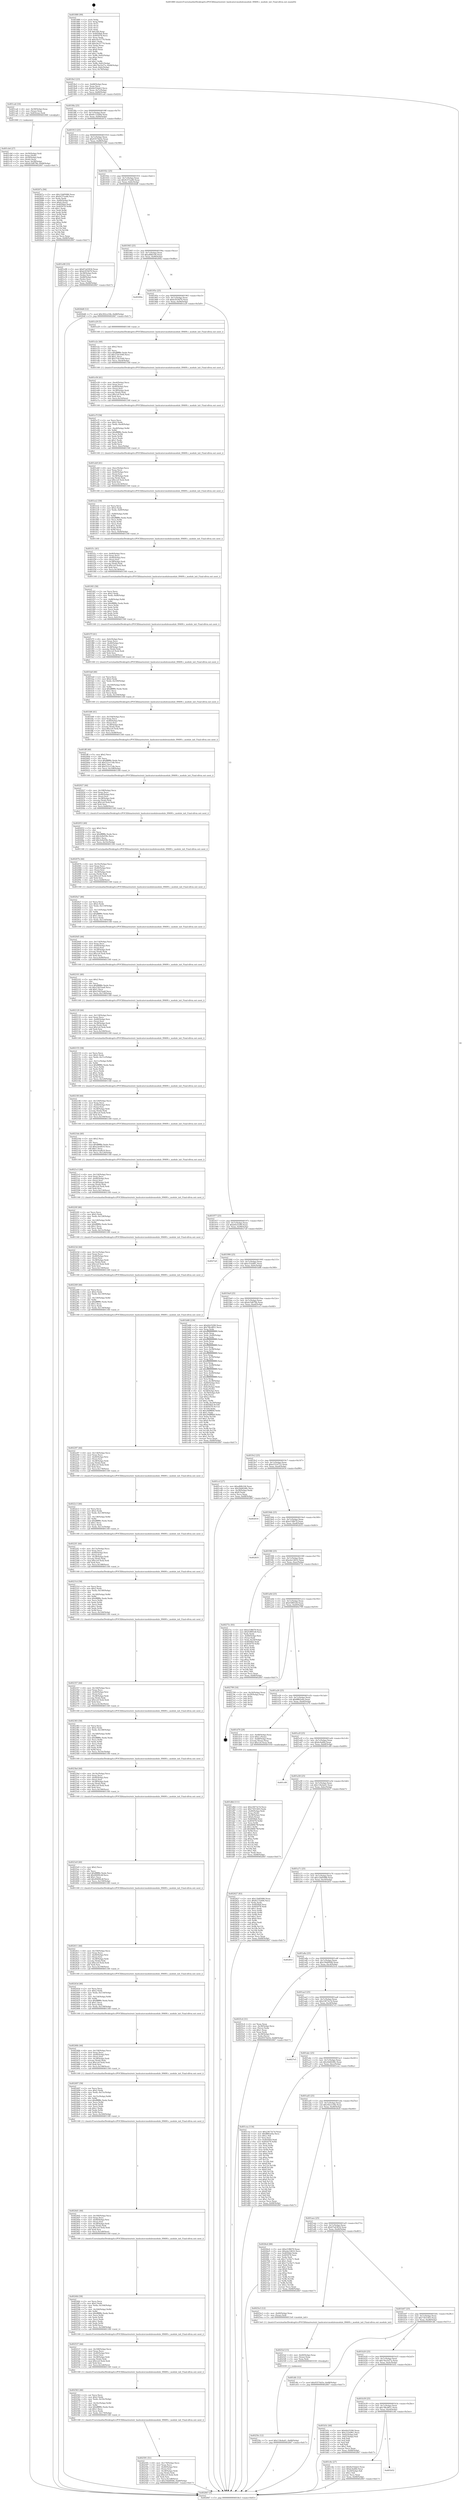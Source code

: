 digraph "0x401880" {
  label = "0x401880 (/mnt/c/Users/mathe/Desktop/tcc/POCII/binaries/extr_hashcatsrcmodulesmodule_09400.c_module_init_Final-ollvm.out::main(0))"
  labelloc = "t"
  node[shape=record]

  Entry [label="",width=0.3,height=0.3,shape=circle,fillcolor=black,style=filled]
  "0x4018e3" [label="{
     0x4018e3 [23]\l
     | [instrs]\l
     &nbsp;&nbsp;0x4018e3 \<+3\>: mov -0x68(%rbp),%eax\l
     &nbsp;&nbsp;0x4018e6 \<+2\>: mov %eax,%ecx\l
     &nbsp;&nbsp;0x4018e8 \<+6\>: sub $0x8a55dab3,%ecx\l
     &nbsp;&nbsp;0x4018ee \<+3\>: mov %eax,-0x7c(%rbp)\l
     &nbsp;&nbsp;0x4018f1 \<+3\>: mov %ecx,-0x80(%rbp)\l
     &nbsp;&nbsp;0x4018f4 \<+6\>: je 0000000000401ca4 \<main+0x424\>\l
  }"]
  "0x401ca4" [label="{
     0x401ca4 [16]\l
     | [instrs]\l
     &nbsp;&nbsp;0x401ca4 \<+4\>: mov -0x58(%rbp),%rax\l
     &nbsp;&nbsp;0x401ca8 \<+3\>: mov (%rax),%rax\l
     &nbsp;&nbsp;0x401cab \<+4\>: mov 0x8(%rax),%rdi\l
     &nbsp;&nbsp;0x401caf \<+5\>: call 0000000000401060 \<atoi@plt\>\l
     | [calls]\l
     &nbsp;&nbsp;0x401060 \{1\} (unknown)\l
  }"]
  "0x4018fa" [label="{
     0x4018fa [25]\l
     | [instrs]\l
     &nbsp;&nbsp;0x4018fa \<+5\>: jmp 00000000004018ff \<main+0x7f\>\l
     &nbsp;&nbsp;0x4018ff \<+3\>: mov -0x7c(%rbp),%eax\l
     &nbsp;&nbsp;0x401902 \<+5\>: sub $0x8c132d04,%eax\l
     &nbsp;&nbsp;0x401907 \<+6\>: mov %eax,-0x84(%rbp)\l
     &nbsp;&nbsp;0x40190d \<+6\>: je 000000000040267a \<main+0xdfa\>\l
  }"]
  Exit [label="",width=0.3,height=0.3,shape=circle,fillcolor=black,style=filled,peripheries=2]
  "0x40267a" [label="{
     0x40267a [94]\l
     | [instrs]\l
     &nbsp;&nbsp;0x40267a \<+5\>: mov $0x12b85086,%eax\l
     &nbsp;&nbsp;0x40267f \<+5\>: mov $0x9c57ea46,%ecx\l
     &nbsp;&nbsp;0x402684 \<+2\>: xor %edx,%edx\l
     &nbsp;&nbsp;0x402686 \<+4\>: mov -0x60(%rbp),%rsi\l
     &nbsp;&nbsp;0x40268a \<+6\>: movl $0x0,(%rsi)\l
     &nbsp;&nbsp;0x402690 \<+7\>: mov 0x4050b4,%edi\l
     &nbsp;&nbsp;0x402697 \<+8\>: mov 0x405078,%r8d\l
     &nbsp;&nbsp;0x40269f \<+3\>: sub $0x1,%edx\l
     &nbsp;&nbsp;0x4026a2 \<+3\>: mov %edi,%r9d\l
     &nbsp;&nbsp;0x4026a5 \<+3\>: add %edx,%r9d\l
     &nbsp;&nbsp;0x4026a8 \<+4\>: imul %r9d,%edi\l
     &nbsp;&nbsp;0x4026ac \<+3\>: and $0x1,%edi\l
     &nbsp;&nbsp;0x4026af \<+3\>: cmp $0x0,%edi\l
     &nbsp;&nbsp;0x4026b2 \<+4\>: sete %r10b\l
     &nbsp;&nbsp;0x4026b6 \<+4\>: cmp $0xa,%r8d\l
     &nbsp;&nbsp;0x4026ba \<+4\>: setl %r11b\l
     &nbsp;&nbsp;0x4026be \<+3\>: mov %r10b,%bl\l
     &nbsp;&nbsp;0x4026c1 \<+3\>: and %r11b,%bl\l
     &nbsp;&nbsp;0x4026c4 \<+3\>: xor %r11b,%r10b\l
     &nbsp;&nbsp;0x4026c7 \<+3\>: or %r10b,%bl\l
     &nbsp;&nbsp;0x4026ca \<+3\>: test $0x1,%bl\l
     &nbsp;&nbsp;0x4026cd \<+3\>: cmovne %ecx,%eax\l
     &nbsp;&nbsp;0x4026d0 \<+3\>: mov %eax,-0x68(%rbp)\l
     &nbsp;&nbsp;0x4026d3 \<+5\>: jmp 0000000000402847 \<main+0xfc7\>\l
  }"]
  "0x401913" [label="{
     0x401913 [25]\l
     | [instrs]\l
     &nbsp;&nbsp;0x401913 \<+5\>: jmp 0000000000401918 \<main+0x98\>\l
     &nbsp;&nbsp;0x401918 \<+3\>: mov -0x7c(%rbp),%eax\l
     &nbsp;&nbsp;0x40191b \<+5\>: sub $0x93574d3e,%eax\l
     &nbsp;&nbsp;0x401920 \<+6\>: mov %eax,-0x88(%rbp)\l
     &nbsp;&nbsp;0x401926 \<+6\>: je 0000000000401e08 \<main+0x588\>\l
  }"]
  "0x4025fe" [label="{
     0x4025fe [12]\l
     | [instrs]\l
     &nbsp;&nbsp;0x4025fe \<+7\>: movl $0x118e4a41,-0x68(%rbp)\l
     &nbsp;&nbsp;0x402605 \<+5\>: jmp 0000000000402847 \<main+0xfc7\>\l
  }"]
  "0x401e08" [label="{
     0x401e08 [33]\l
     | [instrs]\l
     &nbsp;&nbsp;0x401e08 \<+5\>: mov $0x67a43834,%eax\l
     &nbsp;&nbsp;0x401e0d \<+5\>: mov $0xb3f19d70,%ecx\l
     &nbsp;&nbsp;0x401e12 \<+4\>: mov -0x38(%rbp),%rdx\l
     &nbsp;&nbsp;0x401e16 \<+2\>: mov (%rdx),%esi\l
     &nbsp;&nbsp;0x401e18 \<+4\>: mov -0x48(%rbp),%rdx\l
     &nbsp;&nbsp;0x401e1c \<+2\>: cmp (%rdx),%esi\l
     &nbsp;&nbsp;0x401e1e \<+3\>: cmovl %ecx,%eax\l
     &nbsp;&nbsp;0x401e21 \<+3\>: mov %eax,-0x68(%rbp)\l
     &nbsp;&nbsp;0x401e24 \<+5\>: jmp 0000000000402847 \<main+0xfc7\>\l
  }"]
  "0x40192c" [label="{
     0x40192c [25]\l
     | [instrs]\l
     &nbsp;&nbsp;0x40192c \<+5\>: jmp 0000000000401931 \<main+0xb1\>\l
     &nbsp;&nbsp;0x401931 \<+3\>: mov -0x7c(%rbp),%eax\l
     &nbsp;&nbsp;0x401934 \<+5\>: sub $0x9c57ea46,%eax\l
     &nbsp;&nbsp;0x401939 \<+6\>: mov %eax,-0x8c(%rbp)\l
     &nbsp;&nbsp;0x40193f \<+6\>: je 00000000004026d8 \<main+0xe58\>\l
  }"]
  "0x4025ef" [label="{
     0x4025ef [15]\l
     | [instrs]\l
     &nbsp;&nbsp;0x4025ef \<+4\>: mov -0x40(%rbp),%rax\l
     &nbsp;&nbsp;0x4025f3 \<+3\>: mov (%rax),%rax\l
     &nbsp;&nbsp;0x4025f6 \<+3\>: mov %rax,%rdi\l
     &nbsp;&nbsp;0x4025f9 \<+5\>: call 0000000000401030 \<free@plt\>\l
     | [calls]\l
     &nbsp;&nbsp;0x401030 \{1\} (unknown)\l
  }"]
  "0x4026d8" [label="{
     0x4026d8 [12]\l
     | [instrs]\l
     &nbsp;&nbsp;0x4026d8 \<+7\>: movl $0x302ce16b,-0x68(%rbp)\l
     &nbsp;&nbsp;0x4026df \<+5\>: jmp 0000000000402847 \<main+0xfc7\>\l
  }"]
  "0x401945" [label="{
     0x401945 [25]\l
     | [instrs]\l
     &nbsp;&nbsp;0x401945 \<+5\>: jmp 000000000040194a \<main+0xca\>\l
     &nbsp;&nbsp;0x40194a \<+3\>: mov -0x7c(%rbp),%eax\l
     &nbsp;&nbsp;0x40194d \<+5\>: sub $0xaf6fb104,%eax\l
     &nbsp;&nbsp;0x401952 \<+6\>: mov %eax,-0x90(%rbp)\l
     &nbsp;&nbsp;0x401958 \<+6\>: je 000000000040260a \<main+0xd8a\>\l
  }"]
  "0x402591" [label="{
     0x402591 [51]\l
     | [instrs]\l
     &nbsp;&nbsp;0x402591 \<+6\>: mov -0x170(%rbp),%ecx\l
     &nbsp;&nbsp;0x402597 \<+3\>: imul %eax,%ecx\l
     &nbsp;&nbsp;0x40259a \<+4\>: mov -0x40(%rbp),%rsi\l
     &nbsp;&nbsp;0x40259e \<+3\>: mov (%rsi),%rsi\l
     &nbsp;&nbsp;0x4025a1 \<+4\>: mov -0x38(%rbp),%rdi\l
     &nbsp;&nbsp;0x4025a5 \<+3\>: movslq (%rdi),%rdi\l
     &nbsp;&nbsp;0x4025a8 \<+7\>: imul $0x1e0,%rdi,%rdi\l
     &nbsp;&nbsp;0x4025af \<+3\>: add %rdi,%rsi\l
     &nbsp;&nbsp;0x4025b2 \<+6\>: mov %ecx,0x1d8(%rsi)\l
     &nbsp;&nbsp;0x4025b8 \<+7\>: movl $0x19dd0048,-0x68(%rbp)\l
     &nbsp;&nbsp;0x4025bf \<+5\>: jmp 0000000000402847 \<main+0xfc7\>\l
  }"]
  "0x40260a" [label="{
     0x40260a\l
  }", style=dashed]
  "0x40195e" [label="{
     0x40195e [25]\l
     | [instrs]\l
     &nbsp;&nbsp;0x40195e \<+5\>: jmp 0000000000401963 \<main+0xe3\>\l
     &nbsp;&nbsp;0x401963 \<+3\>: mov -0x7c(%rbp),%eax\l
     &nbsp;&nbsp;0x401966 \<+5\>: sub $0xb3f19d70,%eax\l
     &nbsp;&nbsp;0x40196b \<+6\>: mov %eax,-0x94(%rbp)\l
     &nbsp;&nbsp;0x401971 \<+6\>: je 0000000000401e29 \<main+0x5a9\>\l
  }"]
  "0x402563" [label="{
     0x402563 [46]\l
     | [instrs]\l
     &nbsp;&nbsp;0x402563 \<+2\>: xor %ecx,%ecx\l
     &nbsp;&nbsp;0x402565 \<+5\>: mov $0x2,%edx\l
     &nbsp;&nbsp;0x40256a \<+6\>: mov %edx,-0x16c(%rbp)\l
     &nbsp;&nbsp;0x402570 \<+1\>: cltd\l
     &nbsp;&nbsp;0x402571 \<+7\>: mov -0x16c(%rbp),%r8d\l
     &nbsp;&nbsp;0x402578 \<+3\>: idiv %r8d\l
     &nbsp;&nbsp;0x40257b \<+6\>: imul $0xfffffffe,%edx,%edx\l
     &nbsp;&nbsp;0x402581 \<+3\>: sub $0x1,%ecx\l
     &nbsp;&nbsp;0x402584 \<+2\>: sub %ecx,%edx\l
     &nbsp;&nbsp;0x402586 \<+6\>: mov %edx,-0x170(%rbp)\l
     &nbsp;&nbsp;0x40258c \<+5\>: call 0000000000401160 \<next_i\>\l
     | [calls]\l
     &nbsp;&nbsp;0x401160 \{1\} (/mnt/c/Users/mathe/Desktop/tcc/POCII/binaries/extr_hashcatsrcmodulesmodule_09400.c_module_init_Final-ollvm.out::next_i)\l
  }"]
  "0x401e29" [label="{
     0x401e29 [5]\l
     | [instrs]\l
     &nbsp;&nbsp;0x401e29 \<+5\>: call 0000000000401160 \<next_i\>\l
     | [calls]\l
     &nbsp;&nbsp;0x401160 \{1\} (/mnt/c/Users/mathe/Desktop/tcc/POCII/binaries/extr_hashcatsrcmodulesmodule_09400.c_module_init_Final-ollvm.out::next_i)\l
  }"]
  "0x401977" [label="{
     0x401977 [25]\l
     | [instrs]\l
     &nbsp;&nbsp;0x401977 \<+5\>: jmp 000000000040197c \<main+0xfc\>\l
     &nbsp;&nbsp;0x40197c \<+3\>: mov -0x7c(%rbp),%eax\l
     &nbsp;&nbsp;0x40197f \<+5\>: sub $0xb9cf3290,%eax\l
     &nbsp;&nbsp;0x401984 \<+6\>: mov %eax,-0x98(%rbp)\l
     &nbsp;&nbsp;0x40198a \<+6\>: je 00000000004027a9 \<main+0xf29\>\l
  }"]
  "0x402537" [label="{
     0x402537 [44]\l
     | [instrs]\l
     &nbsp;&nbsp;0x402537 \<+6\>: mov -0x168(%rbp),%ecx\l
     &nbsp;&nbsp;0x40253d \<+3\>: imul %eax,%ecx\l
     &nbsp;&nbsp;0x402540 \<+4\>: mov -0x40(%rbp),%rsi\l
     &nbsp;&nbsp;0x402544 \<+3\>: mov (%rsi),%rsi\l
     &nbsp;&nbsp;0x402547 \<+4\>: mov -0x38(%rbp),%rdi\l
     &nbsp;&nbsp;0x40254b \<+3\>: movslq (%rdi),%rdi\l
     &nbsp;&nbsp;0x40254e \<+7\>: imul $0x1e0,%rdi,%rdi\l
     &nbsp;&nbsp;0x402555 \<+3\>: add %rdi,%rsi\l
     &nbsp;&nbsp;0x402558 \<+6\>: mov %ecx,0x1d4(%rsi)\l
     &nbsp;&nbsp;0x40255e \<+5\>: call 0000000000401160 \<next_i\>\l
     | [calls]\l
     &nbsp;&nbsp;0x401160 \{1\} (/mnt/c/Users/mathe/Desktop/tcc/POCII/binaries/extr_hashcatsrcmodulesmodule_09400.c_module_init_Final-ollvm.out::next_i)\l
  }"]
  "0x4027a9" [label="{
     0x4027a9\l
  }", style=dashed]
  "0x401990" [label="{
     0x401990 [25]\l
     | [instrs]\l
     &nbsp;&nbsp;0x401990 \<+5\>: jmp 0000000000401995 \<main+0x115\>\l
     &nbsp;&nbsp;0x401995 \<+3\>: mov -0x7c(%rbp),%eax\l
     &nbsp;&nbsp;0x401998 \<+5\>: sub $0xc51fa961,%eax\l
     &nbsp;&nbsp;0x40199d \<+6\>: mov %eax,-0x9c(%rbp)\l
     &nbsp;&nbsp;0x4019a3 \<+6\>: je 0000000000401b88 \<main+0x308\>\l
  }"]
  "0x4024fd" [label="{
     0x4024fd [58]\l
     | [instrs]\l
     &nbsp;&nbsp;0x4024fd \<+2\>: xor %ecx,%ecx\l
     &nbsp;&nbsp;0x4024ff \<+5\>: mov $0x2,%edx\l
     &nbsp;&nbsp;0x402504 \<+6\>: mov %edx,-0x164(%rbp)\l
     &nbsp;&nbsp;0x40250a \<+1\>: cltd\l
     &nbsp;&nbsp;0x40250b \<+7\>: mov -0x164(%rbp),%r8d\l
     &nbsp;&nbsp;0x402512 \<+3\>: idiv %r8d\l
     &nbsp;&nbsp;0x402515 \<+6\>: imul $0xfffffffe,%edx,%edx\l
     &nbsp;&nbsp;0x40251b \<+3\>: mov %ecx,%r9d\l
     &nbsp;&nbsp;0x40251e \<+3\>: sub %edx,%r9d\l
     &nbsp;&nbsp;0x402521 \<+2\>: mov %ecx,%edx\l
     &nbsp;&nbsp;0x402523 \<+3\>: sub $0x1,%edx\l
     &nbsp;&nbsp;0x402526 \<+3\>: add %edx,%r9d\l
     &nbsp;&nbsp;0x402529 \<+3\>: sub %r9d,%ecx\l
     &nbsp;&nbsp;0x40252c \<+6\>: mov %ecx,-0x168(%rbp)\l
     &nbsp;&nbsp;0x402532 \<+5\>: call 0000000000401160 \<next_i\>\l
     | [calls]\l
     &nbsp;&nbsp;0x401160 \{1\} (/mnt/c/Users/mathe/Desktop/tcc/POCII/binaries/extr_hashcatsrcmodulesmodule_09400.c_module_init_Final-ollvm.out::next_i)\l
  }"]
  "0x401b88" [label="{
     0x401b88 [230]\l
     | [instrs]\l
     &nbsp;&nbsp;0x401b88 \<+5\>: mov $0xb9cf3290,%eax\l
     &nbsp;&nbsp;0x401b8d \<+5\>: mov $0x7f8cd851,%ecx\l
     &nbsp;&nbsp;0x401b92 \<+3\>: mov %rsp,%rdx\l
     &nbsp;&nbsp;0x401b95 \<+4\>: add $0xfffffffffffffff0,%rdx\l
     &nbsp;&nbsp;0x401b99 \<+3\>: mov %rdx,%rsp\l
     &nbsp;&nbsp;0x401b9c \<+4\>: mov %rdx,-0x60(%rbp)\l
     &nbsp;&nbsp;0x401ba0 \<+3\>: mov %rsp,%rdx\l
     &nbsp;&nbsp;0x401ba3 \<+4\>: add $0xfffffffffffffff0,%rdx\l
     &nbsp;&nbsp;0x401ba7 \<+3\>: mov %rdx,%rsp\l
     &nbsp;&nbsp;0x401baa \<+3\>: mov %rsp,%rsi\l
     &nbsp;&nbsp;0x401bad \<+4\>: add $0xfffffffffffffff0,%rsi\l
     &nbsp;&nbsp;0x401bb1 \<+3\>: mov %rsi,%rsp\l
     &nbsp;&nbsp;0x401bb4 \<+4\>: mov %rsi,-0x58(%rbp)\l
     &nbsp;&nbsp;0x401bb8 \<+3\>: mov %rsp,%rsi\l
     &nbsp;&nbsp;0x401bbb \<+4\>: add $0xfffffffffffffff0,%rsi\l
     &nbsp;&nbsp;0x401bbf \<+3\>: mov %rsi,%rsp\l
     &nbsp;&nbsp;0x401bc2 \<+4\>: mov %rsi,-0x50(%rbp)\l
     &nbsp;&nbsp;0x401bc6 \<+3\>: mov %rsp,%rsi\l
     &nbsp;&nbsp;0x401bc9 \<+4\>: add $0xfffffffffffffff0,%rsi\l
     &nbsp;&nbsp;0x401bcd \<+3\>: mov %rsi,%rsp\l
     &nbsp;&nbsp;0x401bd0 \<+4\>: mov %rsi,-0x48(%rbp)\l
     &nbsp;&nbsp;0x401bd4 \<+3\>: mov %rsp,%rsi\l
     &nbsp;&nbsp;0x401bd7 \<+4\>: add $0xfffffffffffffff0,%rsi\l
     &nbsp;&nbsp;0x401bdb \<+3\>: mov %rsi,%rsp\l
     &nbsp;&nbsp;0x401bde \<+4\>: mov %rsi,-0x40(%rbp)\l
     &nbsp;&nbsp;0x401be2 \<+3\>: mov %rsp,%rsi\l
     &nbsp;&nbsp;0x401be5 \<+4\>: add $0xfffffffffffffff0,%rsi\l
     &nbsp;&nbsp;0x401be9 \<+3\>: mov %rsi,%rsp\l
     &nbsp;&nbsp;0x401bec \<+4\>: mov %rsi,-0x38(%rbp)\l
     &nbsp;&nbsp;0x401bf0 \<+4\>: mov -0x60(%rbp),%rsi\l
     &nbsp;&nbsp;0x401bf4 \<+6\>: movl $0x0,(%rsi)\l
     &nbsp;&nbsp;0x401bfa \<+3\>: mov -0x6c(%rbp),%edi\l
     &nbsp;&nbsp;0x401bfd \<+2\>: mov %edi,(%rdx)\l
     &nbsp;&nbsp;0x401bff \<+4\>: mov -0x58(%rbp),%rsi\l
     &nbsp;&nbsp;0x401c03 \<+4\>: mov -0x78(%rbp),%r8\l
     &nbsp;&nbsp;0x401c07 \<+3\>: mov %r8,(%rsi)\l
     &nbsp;&nbsp;0x401c0a \<+3\>: cmpl $0x2,(%rdx)\l
     &nbsp;&nbsp;0x401c0d \<+4\>: setne %r9b\l
     &nbsp;&nbsp;0x401c11 \<+4\>: and $0x1,%r9b\l
     &nbsp;&nbsp;0x401c15 \<+4\>: mov %r9b,-0x29(%rbp)\l
     &nbsp;&nbsp;0x401c19 \<+8\>: mov 0x4050b4,%r10d\l
     &nbsp;&nbsp;0x401c21 \<+8\>: mov 0x405078,%r11d\l
     &nbsp;&nbsp;0x401c29 \<+3\>: mov %r10d,%ebx\l
     &nbsp;&nbsp;0x401c2c \<+6\>: sub $0x29dff8b8,%ebx\l
     &nbsp;&nbsp;0x401c32 \<+3\>: sub $0x1,%ebx\l
     &nbsp;&nbsp;0x401c35 \<+6\>: add $0x29dff8b8,%ebx\l
     &nbsp;&nbsp;0x401c3b \<+4\>: imul %ebx,%r10d\l
     &nbsp;&nbsp;0x401c3f \<+4\>: and $0x1,%r10d\l
     &nbsp;&nbsp;0x401c43 \<+4\>: cmp $0x0,%r10d\l
     &nbsp;&nbsp;0x401c47 \<+4\>: sete %r9b\l
     &nbsp;&nbsp;0x401c4b \<+4\>: cmp $0xa,%r11d\l
     &nbsp;&nbsp;0x401c4f \<+4\>: setl %r14b\l
     &nbsp;&nbsp;0x401c53 \<+3\>: mov %r9b,%r15b\l
     &nbsp;&nbsp;0x401c56 \<+3\>: and %r14b,%r15b\l
     &nbsp;&nbsp;0x401c59 \<+3\>: xor %r14b,%r9b\l
     &nbsp;&nbsp;0x401c5c \<+3\>: or %r9b,%r15b\l
     &nbsp;&nbsp;0x401c5f \<+4\>: test $0x1,%r15b\l
     &nbsp;&nbsp;0x401c63 \<+3\>: cmovne %ecx,%eax\l
     &nbsp;&nbsp;0x401c66 \<+3\>: mov %eax,-0x68(%rbp)\l
     &nbsp;&nbsp;0x401c69 \<+5\>: jmp 0000000000402847 \<main+0xfc7\>\l
  }"]
  "0x4019a9" [label="{
     0x4019a9 [25]\l
     | [instrs]\l
     &nbsp;&nbsp;0x4019a9 \<+5\>: jmp 00000000004019ae \<main+0x12e\>\l
     &nbsp;&nbsp;0x4019ae \<+3\>: mov -0x7c(%rbp),%eax\l
     &nbsp;&nbsp;0x4019b1 \<+5\>: sub $0xdc5d679b,%eax\l
     &nbsp;&nbsp;0x4019b6 \<+6\>: mov %eax,-0xa0(%rbp)\l
     &nbsp;&nbsp;0x4019bc \<+6\>: je 0000000000401ccf \<main+0x44f\>\l
  }"]
  "0x4024d1" [label="{
     0x4024d1 [44]\l
     | [instrs]\l
     &nbsp;&nbsp;0x4024d1 \<+6\>: mov -0x160(%rbp),%ecx\l
     &nbsp;&nbsp;0x4024d7 \<+3\>: imul %eax,%ecx\l
     &nbsp;&nbsp;0x4024da \<+4\>: mov -0x40(%rbp),%rsi\l
     &nbsp;&nbsp;0x4024de \<+3\>: mov (%rsi),%rsi\l
     &nbsp;&nbsp;0x4024e1 \<+4\>: mov -0x38(%rbp),%rdi\l
     &nbsp;&nbsp;0x4024e5 \<+3\>: movslq (%rdi),%rdi\l
     &nbsp;&nbsp;0x4024e8 \<+7\>: imul $0x1e0,%rdi,%rdi\l
     &nbsp;&nbsp;0x4024ef \<+3\>: add %rdi,%rsi\l
     &nbsp;&nbsp;0x4024f2 \<+6\>: mov %ecx,0x1d0(%rsi)\l
     &nbsp;&nbsp;0x4024f8 \<+5\>: call 0000000000401160 \<next_i\>\l
     | [calls]\l
     &nbsp;&nbsp;0x401160 \{1\} (/mnt/c/Users/mathe/Desktop/tcc/POCII/binaries/extr_hashcatsrcmodulesmodule_09400.c_module_init_Final-ollvm.out::next_i)\l
  }"]
  "0x401ccf" [label="{
     0x401ccf [27]\l
     | [instrs]\l
     &nbsp;&nbsp;0x401ccf \<+5\>: mov $0xaf6fb104,%eax\l
     &nbsp;&nbsp;0x401cd4 \<+5\>: mov $0x2bb8248c,%ecx\l
     &nbsp;&nbsp;0x401cd9 \<+3\>: mov -0x28(%rbp),%edx\l
     &nbsp;&nbsp;0x401cdc \<+3\>: cmp $0x0,%edx\l
     &nbsp;&nbsp;0x401cdf \<+3\>: cmove %ecx,%eax\l
     &nbsp;&nbsp;0x401ce2 \<+3\>: mov %eax,-0x68(%rbp)\l
     &nbsp;&nbsp;0x401ce5 \<+5\>: jmp 0000000000402847 \<main+0xfc7\>\l
  }"]
  "0x4019c2" [label="{
     0x4019c2 [25]\l
     | [instrs]\l
     &nbsp;&nbsp;0x4019c2 \<+5\>: jmp 00000000004019c7 \<main+0x147\>\l
     &nbsp;&nbsp;0x4019c7 \<+3\>: mov -0x7c(%rbp),%eax\l
     &nbsp;&nbsp;0x4019ca \<+5\>: sub $0xe531d733,%eax\l
     &nbsp;&nbsp;0x4019cf \<+6\>: mov %eax,-0xa4(%rbp)\l
     &nbsp;&nbsp;0x4019d5 \<+6\>: je 0000000000402616 \<main+0xd96\>\l
  }"]
  "0x402497" [label="{
     0x402497 [58]\l
     | [instrs]\l
     &nbsp;&nbsp;0x402497 \<+2\>: xor %ecx,%ecx\l
     &nbsp;&nbsp;0x402499 \<+5\>: mov $0x2,%edx\l
     &nbsp;&nbsp;0x40249e \<+6\>: mov %edx,-0x15c(%rbp)\l
     &nbsp;&nbsp;0x4024a4 \<+1\>: cltd\l
     &nbsp;&nbsp;0x4024a5 \<+7\>: mov -0x15c(%rbp),%r8d\l
     &nbsp;&nbsp;0x4024ac \<+3\>: idiv %r8d\l
     &nbsp;&nbsp;0x4024af \<+6\>: imul $0xfffffffe,%edx,%edx\l
     &nbsp;&nbsp;0x4024b5 \<+3\>: mov %ecx,%r9d\l
     &nbsp;&nbsp;0x4024b8 \<+3\>: sub %edx,%r9d\l
     &nbsp;&nbsp;0x4024bb \<+2\>: mov %ecx,%edx\l
     &nbsp;&nbsp;0x4024bd \<+3\>: sub $0x1,%edx\l
     &nbsp;&nbsp;0x4024c0 \<+3\>: add %edx,%r9d\l
     &nbsp;&nbsp;0x4024c3 \<+3\>: sub %r9d,%ecx\l
     &nbsp;&nbsp;0x4024c6 \<+6\>: mov %ecx,-0x160(%rbp)\l
     &nbsp;&nbsp;0x4024cc \<+5\>: call 0000000000401160 \<next_i\>\l
     | [calls]\l
     &nbsp;&nbsp;0x401160 \{1\} (/mnt/c/Users/mathe/Desktop/tcc/POCII/binaries/extr_hashcatsrcmodulesmodule_09400.c_module_init_Final-ollvm.out::next_i)\l
  }"]
  "0x402616" [label="{
     0x402616\l
  }", style=dashed]
  "0x4019db" [label="{
     0x4019db [25]\l
     | [instrs]\l
     &nbsp;&nbsp;0x4019db \<+5\>: jmp 00000000004019e0 \<main+0x160\>\l
     &nbsp;&nbsp;0x4019e0 \<+3\>: mov -0x7c(%rbp),%eax\l
     &nbsp;&nbsp;0x4019e3 \<+5\>: sub $0xe53ffd79,%eax\l
     &nbsp;&nbsp;0x4019e8 \<+6\>: mov %eax,-0xa8(%rbp)\l
     &nbsp;&nbsp;0x4019ee \<+6\>: je 0000000000402835 \<main+0xfb5\>\l
  }"]
  "0x40246b" [label="{
     0x40246b [44]\l
     | [instrs]\l
     &nbsp;&nbsp;0x40246b \<+6\>: mov -0x158(%rbp),%ecx\l
     &nbsp;&nbsp;0x402471 \<+3\>: imul %eax,%ecx\l
     &nbsp;&nbsp;0x402474 \<+4\>: mov -0x40(%rbp),%rsi\l
     &nbsp;&nbsp;0x402478 \<+3\>: mov (%rsi),%rsi\l
     &nbsp;&nbsp;0x40247b \<+4\>: mov -0x38(%rbp),%rdi\l
     &nbsp;&nbsp;0x40247f \<+3\>: movslq (%rdi),%rdi\l
     &nbsp;&nbsp;0x402482 \<+7\>: imul $0x1e0,%rdi,%rdi\l
     &nbsp;&nbsp;0x402489 \<+3\>: add %rdi,%rsi\l
     &nbsp;&nbsp;0x40248c \<+6\>: mov %ecx,0x198(%rsi)\l
     &nbsp;&nbsp;0x402492 \<+5\>: call 0000000000401160 \<next_i\>\l
     | [calls]\l
     &nbsp;&nbsp;0x401160 \{1\} (/mnt/c/Users/mathe/Desktop/tcc/POCII/binaries/extr_hashcatsrcmodulesmodule_09400.c_module_init_Final-ollvm.out::next_i)\l
  }"]
  "0x402835" [label="{
     0x402835\l
  }", style=dashed]
  "0x4019f4" [label="{
     0x4019f4 [25]\l
     | [instrs]\l
     &nbsp;&nbsp;0x4019f4 \<+5\>: jmp 00000000004019f9 \<main+0x179\>\l
     &nbsp;&nbsp;0x4019f9 \<+3\>: mov -0x7c(%rbp),%eax\l
     &nbsp;&nbsp;0x4019fc \<+5\>: sub $0xebe14632,%eax\l
     &nbsp;&nbsp;0x401a01 \<+6\>: mov %eax,-0xac(%rbp)\l
     &nbsp;&nbsp;0x401a07 \<+6\>: je 000000000040273c \<main+0xebc\>\l
  }"]
  "0x40243d" [label="{
     0x40243d [46]\l
     | [instrs]\l
     &nbsp;&nbsp;0x40243d \<+2\>: xor %ecx,%ecx\l
     &nbsp;&nbsp;0x40243f \<+5\>: mov $0x2,%edx\l
     &nbsp;&nbsp;0x402444 \<+6\>: mov %edx,-0x154(%rbp)\l
     &nbsp;&nbsp;0x40244a \<+1\>: cltd\l
     &nbsp;&nbsp;0x40244b \<+7\>: mov -0x154(%rbp),%r8d\l
     &nbsp;&nbsp;0x402452 \<+3\>: idiv %r8d\l
     &nbsp;&nbsp;0x402455 \<+6\>: imul $0xfffffffe,%edx,%edx\l
     &nbsp;&nbsp;0x40245b \<+3\>: sub $0x1,%ecx\l
     &nbsp;&nbsp;0x40245e \<+2\>: sub %ecx,%edx\l
     &nbsp;&nbsp;0x402460 \<+6\>: mov %edx,-0x158(%rbp)\l
     &nbsp;&nbsp;0x402466 \<+5\>: call 0000000000401160 \<next_i\>\l
     | [calls]\l
     &nbsp;&nbsp;0x401160 \{1\} (/mnt/c/Users/mathe/Desktop/tcc/POCII/binaries/extr_hashcatsrcmodulesmodule_09400.c_module_init_Final-ollvm.out::next_i)\l
  }"]
  "0x40273c" [label="{
     0x40273c [93]\l
     | [instrs]\l
     &nbsp;&nbsp;0x40273c \<+5\>: mov $0xe53ffd79,%eax\l
     &nbsp;&nbsp;0x402741 \<+5\>: mov $0xf1f89328,%ecx\l
     &nbsp;&nbsp;0x402746 \<+2\>: xor %edx,%edx\l
     &nbsp;&nbsp;0x402748 \<+4\>: mov -0x60(%rbp),%rsi\l
     &nbsp;&nbsp;0x40274c \<+2\>: mov (%rsi),%edi\l
     &nbsp;&nbsp;0x40274e \<+3\>: mov %edi,-0x24(%rbp)\l
     &nbsp;&nbsp;0x402751 \<+7\>: mov 0x4050b4,%edi\l
     &nbsp;&nbsp;0x402758 \<+8\>: mov 0x405078,%r8d\l
     &nbsp;&nbsp;0x402760 \<+3\>: sub $0x1,%edx\l
     &nbsp;&nbsp;0x402763 \<+3\>: mov %edi,%r9d\l
     &nbsp;&nbsp;0x402766 \<+3\>: add %edx,%r9d\l
     &nbsp;&nbsp;0x402769 \<+4\>: imul %r9d,%edi\l
     &nbsp;&nbsp;0x40276d \<+3\>: and $0x1,%edi\l
     &nbsp;&nbsp;0x402770 \<+3\>: cmp $0x0,%edi\l
     &nbsp;&nbsp;0x402773 \<+4\>: sete %r10b\l
     &nbsp;&nbsp;0x402777 \<+4\>: cmp $0xa,%r8d\l
     &nbsp;&nbsp;0x40277b \<+4\>: setl %r11b\l
     &nbsp;&nbsp;0x40277f \<+3\>: mov %r10b,%bl\l
     &nbsp;&nbsp;0x402782 \<+3\>: and %r11b,%bl\l
     &nbsp;&nbsp;0x402785 \<+3\>: xor %r11b,%r10b\l
     &nbsp;&nbsp;0x402788 \<+3\>: or %r10b,%bl\l
     &nbsp;&nbsp;0x40278b \<+3\>: test $0x1,%bl\l
     &nbsp;&nbsp;0x40278e \<+3\>: cmovne %ecx,%eax\l
     &nbsp;&nbsp;0x402791 \<+3\>: mov %eax,-0x68(%rbp)\l
     &nbsp;&nbsp;0x402794 \<+5\>: jmp 0000000000402847 \<main+0xfc7\>\l
  }"]
  "0x401a0d" [label="{
     0x401a0d [25]\l
     | [instrs]\l
     &nbsp;&nbsp;0x401a0d \<+5\>: jmp 0000000000401a12 \<main+0x192\>\l
     &nbsp;&nbsp;0x401a12 \<+3\>: mov -0x7c(%rbp),%eax\l
     &nbsp;&nbsp;0x401a15 \<+5\>: sub $0xf1f89328,%eax\l
     &nbsp;&nbsp;0x401a1a \<+6\>: mov %eax,-0xb0(%rbp)\l
     &nbsp;&nbsp;0x401a20 \<+6\>: je 0000000000402799 \<main+0xf19\>\l
  }"]
  "0x402411" [label="{
     0x402411 [44]\l
     | [instrs]\l
     &nbsp;&nbsp;0x402411 \<+6\>: mov -0x150(%rbp),%ecx\l
     &nbsp;&nbsp;0x402417 \<+3\>: imul %eax,%ecx\l
     &nbsp;&nbsp;0x40241a \<+4\>: mov -0x40(%rbp),%rsi\l
     &nbsp;&nbsp;0x40241e \<+3\>: mov (%rsi),%rsi\l
     &nbsp;&nbsp;0x402421 \<+4\>: mov -0x38(%rbp),%rdi\l
     &nbsp;&nbsp;0x402425 \<+3\>: movslq (%rdi),%rdi\l
     &nbsp;&nbsp;0x402428 \<+7\>: imul $0x1e0,%rdi,%rdi\l
     &nbsp;&nbsp;0x40242f \<+3\>: add %rdi,%rsi\l
     &nbsp;&nbsp;0x402432 \<+6\>: mov %ecx,0x194(%rsi)\l
     &nbsp;&nbsp;0x402438 \<+5\>: call 0000000000401160 \<next_i\>\l
     | [calls]\l
     &nbsp;&nbsp;0x401160 \{1\} (/mnt/c/Users/mathe/Desktop/tcc/POCII/binaries/extr_hashcatsrcmodulesmodule_09400.c_module_init_Final-ollvm.out::next_i)\l
  }"]
  "0x402799" [label="{
     0x402799 [16]\l
     | [instrs]\l
     &nbsp;&nbsp;0x402799 \<+3\>: mov -0x24(%rbp),%eax\l
     &nbsp;&nbsp;0x40279c \<+4\>: lea -0x20(%rbp),%rsp\l
     &nbsp;&nbsp;0x4027a0 \<+1\>: pop %rbx\l
     &nbsp;&nbsp;0x4027a1 \<+2\>: pop %r12\l
     &nbsp;&nbsp;0x4027a3 \<+2\>: pop %r14\l
     &nbsp;&nbsp;0x4027a5 \<+2\>: pop %r15\l
     &nbsp;&nbsp;0x4027a7 \<+1\>: pop %rbp\l
     &nbsp;&nbsp;0x4027a8 \<+1\>: ret\l
  }"]
  "0x401a26" [label="{
     0x401a26 [25]\l
     | [instrs]\l
     &nbsp;&nbsp;0x401a26 \<+5\>: jmp 0000000000401a2b \<main+0x1ab\>\l
     &nbsp;&nbsp;0x401a2b \<+3\>: mov -0x7c(%rbp),%eax\l
     &nbsp;&nbsp;0x401a2e \<+5\>: sub $0xff862e6a,%eax\l
     &nbsp;&nbsp;0x401a33 \<+6\>: mov %eax,-0xb4(%rbp)\l
     &nbsp;&nbsp;0x401a39 \<+6\>: je 0000000000401d70 \<main+0x4f0\>\l
  }"]
  "0x4023e9" [label="{
     0x4023e9 [40]\l
     | [instrs]\l
     &nbsp;&nbsp;0x4023e9 \<+5\>: mov $0x2,%ecx\l
     &nbsp;&nbsp;0x4023ee \<+1\>: cltd\l
     &nbsp;&nbsp;0x4023ef \<+2\>: idiv %ecx\l
     &nbsp;&nbsp;0x4023f1 \<+6\>: imul $0xfffffffe,%edx,%ecx\l
     &nbsp;&nbsp;0x4023f7 \<+6\>: sub $0x49490c4f,%ecx\l
     &nbsp;&nbsp;0x4023fd \<+3\>: add $0x1,%ecx\l
     &nbsp;&nbsp;0x402400 \<+6\>: add $0x49490c4f,%ecx\l
     &nbsp;&nbsp;0x402406 \<+6\>: mov %ecx,-0x150(%rbp)\l
     &nbsp;&nbsp;0x40240c \<+5\>: call 0000000000401160 \<next_i\>\l
     | [calls]\l
     &nbsp;&nbsp;0x401160 \{1\} (/mnt/c/Users/mathe/Desktop/tcc/POCII/binaries/extr_hashcatsrcmodulesmodule_09400.c_module_init_Final-ollvm.out::next_i)\l
  }"]
  "0x401d70" [label="{
     0x401d70 [29]\l
     | [instrs]\l
     &nbsp;&nbsp;0x401d70 \<+4\>: mov -0x48(%rbp),%rax\l
     &nbsp;&nbsp;0x401d74 \<+6\>: movl $0x1,(%rax)\l
     &nbsp;&nbsp;0x401d7a \<+4\>: mov -0x48(%rbp),%rax\l
     &nbsp;&nbsp;0x401d7e \<+3\>: movslq (%rax),%rax\l
     &nbsp;&nbsp;0x401d81 \<+7\>: imul $0x1e0,%rax,%rdi\l
     &nbsp;&nbsp;0x401d88 \<+5\>: call 0000000000401050 \<malloc@plt\>\l
     | [calls]\l
     &nbsp;&nbsp;0x401050 \{1\} (unknown)\l
  }"]
  "0x401a3f" [label="{
     0x401a3f [25]\l
     | [instrs]\l
     &nbsp;&nbsp;0x401a3f \<+5\>: jmp 0000000000401a44 \<main+0x1c4\>\l
     &nbsp;&nbsp;0x401a44 \<+3\>: mov -0x7c(%rbp),%eax\l
     &nbsp;&nbsp;0x401a47 \<+5\>: sub $0xbc4a8fd,%eax\l
     &nbsp;&nbsp;0x401a4c \<+6\>: mov %eax,-0xb8(%rbp)\l
     &nbsp;&nbsp;0x401a52 \<+6\>: je 0000000000401c89 \<main+0x409\>\l
  }"]
  "0x4023bd" [label="{
     0x4023bd [44]\l
     | [instrs]\l
     &nbsp;&nbsp;0x4023bd \<+6\>: mov -0x14c(%rbp),%ecx\l
     &nbsp;&nbsp;0x4023c3 \<+3\>: imul %eax,%ecx\l
     &nbsp;&nbsp;0x4023c6 \<+4\>: mov -0x40(%rbp),%rsi\l
     &nbsp;&nbsp;0x4023ca \<+3\>: mov (%rsi),%rsi\l
     &nbsp;&nbsp;0x4023cd \<+4\>: mov -0x38(%rbp),%rdi\l
     &nbsp;&nbsp;0x4023d1 \<+3\>: movslq (%rdi),%rdi\l
     &nbsp;&nbsp;0x4023d4 \<+7\>: imul $0x1e0,%rdi,%rdi\l
     &nbsp;&nbsp;0x4023db \<+3\>: add %rdi,%rsi\l
     &nbsp;&nbsp;0x4023de \<+6\>: mov %ecx,0x190(%rsi)\l
     &nbsp;&nbsp;0x4023e4 \<+5\>: call 0000000000401160 \<next_i\>\l
     | [calls]\l
     &nbsp;&nbsp;0x401160 \{1\} (/mnt/c/Users/mathe/Desktop/tcc/POCII/binaries/extr_hashcatsrcmodulesmodule_09400.c_module_init_Final-ollvm.out::next_i)\l
  }"]
  "0x401c89" [label="{
     0x401c89\l
  }", style=dashed]
  "0x401a58" [label="{
     0x401a58 [25]\l
     | [instrs]\l
     &nbsp;&nbsp;0x401a58 \<+5\>: jmp 0000000000401a5d \<main+0x1dd\>\l
     &nbsp;&nbsp;0x401a5d \<+3\>: mov -0x7c(%rbp),%eax\l
     &nbsp;&nbsp;0x401a60 \<+5\>: sub $0x118e4a41,%eax\l
     &nbsp;&nbsp;0x401a65 \<+6\>: mov %eax,-0xbc(%rbp)\l
     &nbsp;&nbsp;0x401a6b \<+6\>: je 0000000000402627 \<main+0xda7\>\l
  }"]
  "0x402383" [label="{
     0x402383 [58]\l
     | [instrs]\l
     &nbsp;&nbsp;0x402383 \<+2\>: xor %ecx,%ecx\l
     &nbsp;&nbsp;0x402385 \<+5\>: mov $0x2,%edx\l
     &nbsp;&nbsp;0x40238a \<+6\>: mov %edx,-0x148(%rbp)\l
     &nbsp;&nbsp;0x402390 \<+1\>: cltd\l
     &nbsp;&nbsp;0x402391 \<+7\>: mov -0x148(%rbp),%r8d\l
     &nbsp;&nbsp;0x402398 \<+3\>: idiv %r8d\l
     &nbsp;&nbsp;0x40239b \<+6\>: imul $0xfffffffe,%edx,%edx\l
     &nbsp;&nbsp;0x4023a1 \<+3\>: mov %ecx,%r9d\l
     &nbsp;&nbsp;0x4023a4 \<+3\>: sub %edx,%r9d\l
     &nbsp;&nbsp;0x4023a7 \<+2\>: mov %ecx,%edx\l
     &nbsp;&nbsp;0x4023a9 \<+3\>: sub $0x1,%edx\l
     &nbsp;&nbsp;0x4023ac \<+3\>: add %edx,%r9d\l
     &nbsp;&nbsp;0x4023af \<+3\>: sub %r9d,%ecx\l
     &nbsp;&nbsp;0x4023b2 \<+6\>: mov %ecx,-0x14c(%rbp)\l
     &nbsp;&nbsp;0x4023b8 \<+5\>: call 0000000000401160 \<next_i\>\l
     | [calls]\l
     &nbsp;&nbsp;0x401160 \{1\} (/mnt/c/Users/mathe/Desktop/tcc/POCII/binaries/extr_hashcatsrcmodulesmodule_09400.c_module_init_Final-ollvm.out::next_i)\l
  }"]
  "0x402627" [label="{
     0x402627 [83]\l
     | [instrs]\l
     &nbsp;&nbsp;0x402627 \<+5\>: mov $0x12b85086,%eax\l
     &nbsp;&nbsp;0x40262c \<+5\>: mov $0x8c132d04,%ecx\l
     &nbsp;&nbsp;0x402631 \<+2\>: xor %edx,%edx\l
     &nbsp;&nbsp;0x402633 \<+7\>: mov 0x4050b4,%esi\l
     &nbsp;&nbsp;0x40263a \<+7\>: mov 0x405078,%edi\l
     &nbsp;&nbsp;0x402641 \<+3\>: sub $0x1,%edx\l
     &nbsp;&nbsp;0x402644 \<+3\>: mov %esi,%r8d\l
     &nbsp;&nbsp;0x402647 \<+3\>: add %edx,%r8d\l
     &nbsp;&nbsp;0x40264a \<+4\>: imul %r8d,%esi\l
     &nbsp;&nbsp;0x40264e \<+3\>: and $0x1,%esi\l
     &nbsp;&nbsp;0x402651 \<+3\>: cmp $0x0,%esi\l
     &nbsp;&nbsp;0x402654 \<+4\>: sete %r9b\l
     &nbsp;&nbsp;0x402658 \<+3\>: cmp $0xa,%edi\l
     &nbsp;&nbsp;0x40265b \<+4\>: setl %r10b\l
     &nbsp;&nbsp;0x40265f \<+3\>: mov %r9b,%r11b\l
     &nbsp;&nbsp;0x402662 \<+3\>: and %r10b,%r11b\l
     &nbsp;&nbsp;0x402665 \<+3\>: xor %r10b,%r9b\l
     &nbsp;&nbsp;0x402668 \<+3\>: or %r9b,%r11b\l
     &nbsp;&nbsp;0x40266b \<+4\>: test $0x1,%r11b\l
     &nbsp;&nbsp;0x40266f \<+3\>: cmovne %ecx,%eax\l
     &nbsp;&nbsp;0x402672 \<+3\>: mov %eax,-0x68(%rbp)\l
     &nbsp;&nbsp;0x402675 \<+5\>: jmp 0000000000402847 \<main+0xfc7\>\l
  }"]
  "0x401a71" [label="{
     0x401a71 [25]\l
     | [instrs]\l
     &nbsp;&nbsp;0x401a71 \<+5\>: jmp 0000000000401a76 \<main+0x1f6\>\l
     &nbsp;&nbsp;0x401a76 \<+3\>: mov -0x7c(%rbp),%eax\l
     &nbsp;&nbsp;0x401a79 \<+5\>: sub $0x12b85086,%eax\l
     &nbsp;&nbsp;0x401a7e \<+6\>: mov %eax,-0xc0(%rbp)\l
     &nbsp;&nbsp;0x401a84 \<+6\>: je 000000000040281f \<main+0xf9f\>\l
  }"]
  "0x402357" [label="{
     0x402357 [44]\l
     | [instrs]\l
     &nbsp;&nbsp;0x402357 \<+6\>: mov -0x144(%rbp),%ecx\l
     &nbsp;&nbsp;0x40235d \<+3\>: imul %eax,%ecx\l
     &nbsp;&nbsp;0x402360 \<+4\>: mov -0x40(%rbp),%rsi\l
     &nbsp;&nbsp;0x402364 \<+3\>: mov (%rsi),%rsi\l
     &nbsp;&nbsp;0x402367 \<+4\>: mov -0x38(%rbp),%rdi\l
     &nbsp;&nbsp;0x40236b \<+3\>: movslq (%rdi),%rdi\l
     &nbsp;&nbsp;0x40236e \<+7\>: imul $0x1e0,%rdi,%rdi\l
     &nbsp;&nbsp;0x402375 \<+3\>: add %rdi,%rsi\l
     &nbsp;&nbsp;0x402378 \<+6\>: mov %ecx,0x18c(%rsi)\l
     &nbsp;&nbsp;0x40237e \<+5\>: call 0000000000401160 \<next_i\>\l
     | [calls]\l
     &nbsp;&nbsp;0x401160 \{1\} (/mnt/c/Users/mathe/Desktop/tcc/POCII/binaries/extr_hashcatsrcmodulesmodule_09400.c_module_init_Final-ollvm.out::next_i)\l
  }"]
  "0x40281f" [label="{
     0x40281f\l
  }", style=dashed]
  "0x401a8a" [label="{
     0x401a8a [25]\l
     | [instrs]\l
     &nbsp;&nbsp;0x401a8a \<+5\>: jmp 0000000000401a8f \<main+0x20f\>\l
     &nbsp;&nbsp;0x401a8f \<+3\>: mov -0x7c(%rbp),%eax\l
     &nbsp;&nbsp;0x401a92 \<+5\>: sub $0x19dd0048,%eax\l
     &nbsp;&nbsp;0x401a97 \<+6\>: mov %eax,-0xc4(%rbp)\l
     &nbsp;&nbsp;0x401a9d \<+6\>: je 00000000004025c4 \<main+0xd44\>\l
  }"]
  "0x40231d" [label="{
     0x40231d [58]\l
     | [instrs]\l
     &nbsp;&nbsp;0x40231d \<+2\>: xor %ecx,%ecx\l
     &nbsp;&nbsp;0x40231f \<+5\>: mov $0x2,%edx\l
     &nbsp;&nbsp;0x402324 \<+6\>: mov %edx,-0x140(%rbp)\l
     &nbsp;&nbsp;0x40232a \<+1\>: cltd\l
     &nbsp;&nbsp;0x40232b \<+7\>: mov -0x140(%rbp),%r8d\l
     &nbsp;&nbsp;0x402332 \<+3\>: idiv %r8d\l
     &nbsp;&nbsp;0x402335 \<+6\>: imul $0xfffffffe,%edx,%edx\l
     &nbsp;&nbsp;0x40233b \<+3\>: mov %ecx,%r9d\l
     &nbsp;&nbsp;0x40233e \<+3\>: sub %edx,%r9d\l
     &nbsp;&nbsp;0x402341 \<+2\>: mov %ecx,%edx\l
     &nbsp;&nbsp;0x402343 \<+3\>: sub $0x1,%edx\l
     &nbsp;&nbsp;0x402346 \<+3\>: add %edx,%r9d\l
     &nbsp;&nbsp;0x402349 \<+3\>: sub %r9d,%ecx\l
     &nbsp;&nbsp;0x40234c \<+6\>: mov %ecx,-0x144(%rbp)\l
     &nbsp;&nbsp;0x402352 \<+5\>: call 0000000000401160 \<next_i\>\l
     | [calls]\l
     &nbsp;&nbsp;0x401160 \{1\} (/mnt/c/Users/mathe/Desktop/tcc/POCII/binaries/extr_hashcatsrcmodulesmodule_09400.c_module_init_Final-ollvm.out::next_i)\l
  }"]
  "0x4025c4" [label="{
     0x4025c4 [31]\l
     | [instrs]\l
     &nbsp;&nbsp;0x4025c4 \<+2\>: xor %eax,%eax\l
     &nbsp;&nbsp;0x4025c6 \<+4\>: mov -0x38(%rbp),%rcx\l
     &nbsp;&nbsp;0x4025ca \<+2\>: mov (%rcx),%edx\l
     &nbsp;&nbsp;0x4025cc \<+3\>: sub $0x1,%eax\l
     &nbsp;&nbsp;0x4025cf \<+2\>: sub %eax,%edx\l
     &nbsp;&nbsp;0x4025d1 \<+4\>: mov -0x38(%rbp),%rcx\l
     &nbsp;&nbsp;0x4025d5 \<+2\>: mov %edx,(%rcx)\l
     &nbsp;&nbsp;0x4025d7 \<+7\>: movl $0x93574d3e,-0x68(%rbp)\l
     &nbsp;&nbsp;0x4025de \<+5\>: jmp 0000000000402847 \<main+0xfc7\>\l
  }"]
  "0x401aa3" [label="{
     0x401aa3 [25]\l
     | [instrs]\l
     &nbsp;&nbsp;0x401aa3 \<+5\>: jmp 0000000000401aa8 \<main+0x228\>\l
     &nbsp;&nbsp;0x401aa8 \<+3\>: mov -0x7c(%rbp),%eax\l
     &nbsp;&nbsp;0x401aab \<+5\>: sub $0x23673e7d,%eax\l
     &nbsp;&nbsp;0x401ab0 \<+6\>: mov %eax,-0xc8(%rbp)\l
     &nbsp;&nbsp;0x401ab6 \<+6\>: je 00000000004027e5 \<main+0xf65\>\l
  }"]
  "0x4022f1" [label="{
     0x4022f1 [44]\l
     | [instrs]\l
     &nbsp;&nbsp;0x4022f1 \<+6\>: mov -0x13c(%rbp),%ecx\l
     &nbsp;&nbsp;0x4022f7 \<+3\>: imul %eax,%ecx\l
     &nbsp;&nbsp;0x4022fa \<+4\>: mov -0x40(%rbp),%rsi\l
     &nbsp;&nbsp;0x4022fe \<+3\>: mov (%rsi),%rsi\l
     &nbsp;&nbsp;0x402301 \<+4\>: mov -0x38(%rbp),%rdi\l
     &nbsp;&nbsp;0x402305 \<+3\>: movslq (%rdi),%rdi\l
     &nbsp;&nbsp;0x402308 \<+7\>: imul $0x1e0,%rdi,%rdi\l
     &nbsp;&nbsp;0x40230f \<+3\>: add %rdi,%rsi\l
     &nbsp;&nbsp;0x402312 \<+6\>: mov %ecx,0x188(%rsi)\l
     &nbsp;&nbsp;0x402318 \<+5\>: call 0000000000401160 \<next_i\>\l
     | [calls]\l
     &nbsp;&nbsp;0x401160 \{1\} (/mnt/c/Users/mathe/Desktop/tcc/POCII/binaries/extr_hashcatsrcmodulesmodule_09400.c_module_init_Final-ollvm.out::next_i)\l
  }"]
  "0x4027e5" [label="{
     0x4027e5\l
  }", style=dashed]
  "0x401abc" [label="{
     0x401abc [25]\l
     | [instrs]\l
     &nbsp;&nbsp;0x401abc \<+5\>: jmp 0000000000401ac1 \<main+0x241\>\l
     &nbsp;&nbsp;0x401ac1 \<+3\>: mov -0x7c(%rbp),%eax\l
     &nbsp;&nbsp;0x401ac4 \<+5\>: sub $0x2bb8248c,%eax\l
     &nbsp;&nbsp;0x401ac9 \<+6\>: mov %eax,-0xcc(%rbp)\l
     &nbsp;&nbsp;0x401acf \<+6\>: je 0000000000401cea \<main+0x46a\>\l
  }"]
  "0x4022c3" [label="{
     0x4022c3 [46]\l
     | [instrs]\l
     &nbsp;&nbsp;0x4022c3 \<+2\>: xor %ecx,%ecx\l
     &nbsp;&nbsp;0x4022c5 \<+5\>: mov $0x2,%edx\l
     &nbsp;&nbsp;0x4022ca \<+6\>: mov %edx,-0x138(%rbp)\l
     &nbsp;&nbsp;0x4022d0 \<+1\>: cltd\l
     &nbsp;&nbsp;0x4022d1 \<+7\>: mov -0x138(%rbp),%r8d\l
     &nbsp;&nbsp;0x4022d8 \<+3\>: idiv %r8d\l
     &nbsp;&nbsp;0x4022db \<+6\>: imul $0xfffffffe,%edx,%edx\l
     &nbsp;&nbsp;0x4022e1 \<+3\>: sub $0x1,%ecx\l
     &nbsp;&nbsp;0x4022e4 \<+2\>: sub %ecx,%edx\l
     &nbsp;&nbsp;0x4022e6 \<+6\>: mov %edx,-0x13c(%rbp)\l
     &nbsp;&nbsp;0x4022ec \<+5\>: call 0000000000401160 \<next_i\>\l
     | [calls]\l
     &nbsp;&nbsp;0x401160 \{1\} (/mnt/c/Users/mathe/Desktop/tcc/POCII/binaries/extr_hashcatsrcmodulesmodule_09400.c_module_init_Final-ollvm.out::next_i)\l
  }"]
  "0x401cea" [label="{
     0x401cea [134]\l
     | [instrs]\l
     &nbsp;&nbsp;0x401cea \<+5\>: mov $0x23673e7d,%eax\l
     &nbsp;&nbsp;0x401cef \<+5\>: mov $0xff862e6a,%ecx\l
     &nbsp;&nbsp;0x401cf4 \<+2\>: mov $0x1,%dl\l
     &nbsp;&nbsp;0x401cf6 \<+2\>: xor %esi,%esi\l
     &nbsp;&nbsp;0x401cf8 \<+7\>: mov 0x4050b4,%edi\l
     &nbsp;&nbsp;0x401cff \<+8\>: mov 0x405078,%r8d\l
     &nbsp;&nbsp;0x401d07 \<+3\>: sub $0x1,%esi\l
     &nbsp;&nbsp;0x401d0a \<+3\>: mov %edi,%r9d\l
     &nbsp;&nbsp;0x401d0d \<+3\>: add %esi,%r9d\l
     &nbsp;&nbsp;0x401d10 \<+4\>: imul %r9d,%edi\l
     &nbsp;&nbsp;0x401d14 \<+3\>: and $0x1,%edi\l
     &nbsp;&nbsp;0x401d17 \<+3\>: cmp $0x0,%edi\l
     &nbsp;&nbsp;0x401d1a \<+4\>: sete %r10b\l
     &nbsp;&nbsp;0x401d1e \<+4\>: cmp $0xa,%r8d\l
     &nbsp;&nbsp;0x401d22 \<+4\>: setl %r11b\l
     &nbsp;&nbsp;0x401d26 \<+3\>: mov %r10b,%bl\l
     &nbsp;&nbsp;0x401d29 \<+3\>: xor $0xff,%bl\l
     &nbsp;&nbsp;0x401d2c \<+3\>: mov %r11b,%r14b\l
     &nbsp;&nbsp;0x401d2f \<+4\>: xor $0xff,%r14b\l
     &nbsp;&nbsp;0x401d33 \<+3\>: xor $0x0,%dl\l
     &nbsp;&nbsp;0x401d36 \<+3\>: mov %bl,%r15b\l
     &nbsp;&nbsp;0x401d39 \<+4\>: and $0x0,%r15b\l
     &nbsp;&nbsp;0x401d3d \<+3\>: and %dl,%r10b\l
     &nbsp;&nbsp;0x401d40 \<+3\>: mov %r14b,%r12b\l
     &nbsp;&nbsp;0x401d43 \<+4\>: and $0x0,%r12b\l
     &nbsp;&nbsp;0x401d47 \<+3\>: and %dl,%r11b\l
     &nbsp;&nbsp;0x401d4a \<+3\>: or %r10b,%r15b\l
     &nbsp;&nbsp;0x401d4d \<+3\>: or %r11b,%r12b\l
     &nbsp;&nbsp;0x401d50 \<+3\>: xor %r12b,%r15b\l
     &nbsp;&nbsp;0x401d53 \<+3\>: or %r14b,%bl\l
     &nbsp;&nbsp;0x401d56 \<+3\>: xor $0xff,%bl\l
     &nbsp;&nbsp;0x401d59 \<+3\>: or $0x0,%dl\l
     &nbsp;&nbsp;0x401d5c \<+2\>: and %dl,%bl\l
     &nbsp;&nbsp;0x401d5e \<+3\>: or %bl,%r15b\l
     &nbsp;&nbsp;0x401d61 \<+4\>: test $0x1,%r15b\l
     &nbsp;&nbsp;0x401d65 \<+3\>: cmovne %ecx,%eax\l
     &nbsp;&nbsp;0x401d68 \<+3\>: mov %eax,-0x68(%rbp)\l
     &nbsp;&nbsp;0x401d6b \<+5\>: jmp 0000000000402847 \<main+0xfc7\>\l
  }"]
  "0x401ad5" [label="{
     0x401ad5 [25]\l
     | [instrs]\l
     &nbsp;&nbsp;0x401ad5 \<+5\>: jmp 0000000000401ada \<main+0x25a\>\l
     &nbsp;&nbsp;0x401ada \<+3\>: mov -0x7c(%rbp),%eax\l
     &nbsp;&nbsp;0x401add \<+5\>: sub $0x302ce16b,%eax\l
     &nbsp;&nbsp;0x401ae2 \<+6\>: mov %eax,-0xd0(%rbp)\l
     &nbsp;&nbsp;0x401ae8 \<+6\>: je 00000000004026e4 \<main+0xe64\>\l
  }"]
  "0x402297" [label="{
     0x402297 [44]\l
     | [instrs]\l
     &nbsp;&nbsp;0x402297 \<+6\>: mov -0x134(%rbp),%ecx\l
     &nbsp;&nbsp;0x40229d \<+3\>: imul %eax,%ecx\l
     &nbsp;&nbsp;0x4022a0 \<+4\>: mov -0x40(%rbp),%rsi\l
     &nbsp;&nbsp;0x4022a4 \<+3\>: mov (%rsi),%rsi\l
     &nbsp;&nbsp;0x4022a7 \<+4\>: mov -0x38(%rbp),%rdi\l
     &nbsp;&nbsp;0x4022ab \<+3\>: movslq (%rdi),%rdi\l
     &nbsp;&nbsp;0x4022ae \<+7\>: imul $0x1e0,%rdi,%rdi\l
     &nbsp;&nbsp;0x4022b5 \<+3\>: add %rdi,%rsi\l
     &nbsp;&nbsp;0x4022b8 \<+6\>: mov %ecx,0x178(%rsi)\l
     &nbsp;&nbsp;0x4022be \<+5\>: call 0000000000401160 \<next_i\>\l
     | [calls]\l
     &nbsp;&nbsp;0x401160 \{1\} (/mnt/c/Users/mathe/Desktop/tcc/POCII/binaries/extr_hashcatsrcmodulesmodule_09400.c_module_init_Final-ollvm.out::next_i)\l
  }"]
  "0x4026e4" [label="{
     0x4026e4 [88]\l
     | [instrs]\l
     &nbsp;&nbsp;0x4026e4 \<+5\>: mov $0xe53ffd79,%eax\l
     &nbsp;&nbsp;0x4026e9 \<+5\>: mov $0xebe14632,%ecx\l
     &nbsp;&nbsp;0x4026ee \<+7\>: mov 0x4050b4,%edx\l
     &nbsp;&nbsp;0x4026f5 \<+7\>: mov 0x405078,%esi\l
     &nbsp;&nbsp;0x4026fc \<+2\>: mov %edx,%edi\l
     &nbsp;&nbsp;0x4026fe \<+6\>: sub $0x17a18a71,%edi\l
     &nbsp;&nbsp;0x402704 \<+3\>: sub $0x1,%edi\l
     &nbsp;&nbsp;0x402707 \<+6\>: add $0x17a18a71,%edi\l
     &nbsp;&nbsp;0x40270d \<+3\>: imul %edi,%edx\l
     &nbsp;&nbsp;0x402710 \<+3\>: and $0x1,%edx\l
     &nbsp;&nbsp;0x402713 \<+3\>: cmp $0x0,%edx\l
     &nbsp;&nbsp;0x402716 \<+4\>: sete %r8b\l
     &nbsp;&nbsp;0x40271a \<+3\>: cmp $0xa,%esi\l
     &nbsp;&nbsp;0x40271d \<+4\>: setl %r9b\l
     &nbsp;&nbsp;0x402721 \<+3\>: mov %r8b,%r10b\l
     &nbsp;&nbsp;0x402724 \<+3\>: and %r9b,%r10b\l
     &nbsp;&nbsp;0x402727 \<+3\>: xor %r9b,%r8b\l
     &nbsp;&nbsp;0x40272a \<+3\>: or %r8b,%r10b\l
     &nbsp;&nbsp;0x40272d \<+4\>: test $0x1,%r10b\l
     &nbsp;&nbsp;0x402731 \<+3\>: cmovne %ecx,%eax\l
     &nbsp;&nbsp;0x402734 \<+3\>: mov %eax,-0x68(%rbp)\l
     &nbsp;&nbsp;0x402737 \<+5\>: jmp 0000000000402847 \<main+0xfc7\>\l
  }"]
  "0x401aee" [label="{
     0x401aee [25]\l
     | [instrs]\l
     &nbsp;&nbsp;0x401aee \<+5\>: jmp 0000000000401af3 \<main+0x273\>\l
     &nbsp;&nbsp;0x401af3 \<+3\>: mov -0x7c(%rbp),%eax\l
     &nbsp;&nbsp;0x401af6 \<+5\>: sub $0x67a43834,%eax\l
     &nbsp;&nbsp;0x401afb \<+6\>: mov %eax,-0xd4(%rbp)\l
     &nbsp;&nbsp;0x401b01 \<+6\>: je 00000000004025e3 \<main+0xd63\>\l
  }"]
  "0x402269" [label="{
     0x402269 [46]\l
     | [instrs]\l
     &nbsp;&nbsp;0x402269 \<+2\>: xor %ecx,%ecx\l
     &nbsp;&nbsp;0x40226b \<+5\>: mov $0x2,%edx\l
     &nbsp;&nbsp;0x402270 \<+6\>: mov %edx,-0x130(%rbp)\l
     &nbsp;&nbsp;0x402276 \<+1\>: cltd\l
     &nbsp;&nbsp;0x402277 \<+7\>: mov -0x130(%rbp),%r8d\l
     &nbsp;&nbsp;0x40227e \<+3\>: idiv %r8d\l
     &nbsp;&nbsp;0x402281 \<+6\>: imul $0xfffffffe,%edx,%edx\l
     &nbsp;&nbsp;0x402287 \<+3\>: sub $0x1,%ecx\l
     &nbsp;&nbsp;0x40228a \<+2\>: sub %ecx,%edx\l
     &nbsp;&nbsp;0x40228c \<+6\>: mov %edx,-0x134(%rbp)\l
     &nbsp;&nbsp;0x402292 \<+5\>: call 0000000000401160 \<next_i\>\l
     | [calls]\l
     &nbsp;&nbsp;0x401160 \{1\} (/mnt/c/Users/mathe/Desktop/tcc/POCII/binaries/extr_hashcatsrcmodulesmodule_09400.c_module_init_Final-ollvm.out::next_i)\l
  }"]
  "0x4025e3" [label="{
     0x4025e3 [12]\l
     | [instrs]\l
     &nbsp;&nbsp;0x4025e3 \<+4\>: mov -0x40(%rbp),%rax\l
     &nbsp;&nbsp;0x4025e7 \<+3\>: mov (%rax),%rdi\l
     &nbsp;&nbsp;0x4025ea \<+5\>: call 00000000004013e0 \<module_init\>\l
     | [calls]\l
     &nbsp;&nbsp;0x4013e0 \{1\} (/mnt/c/Users/mathe/Desktop/tcc/POCII/binaries/extr_hashcatsrcmodulesmodule_09400.c_module_init_Final-ollvm.out::module_init)\l
  }"]
  "0x401b07" [label="{
     0x401b07 [25]\l
     | [instrs]\l
     &nbsp;&nbsp;0x401b07 \<+5\>: jmp 0000000000401b0c \<main+0x28c\>\l
     &nbsp;&nbsp;0x401b0c \<+3\>: mov -0x7c(%rbp),%eax\l
     &nbsp;&nbsp;0x401b0f \<+5\>: sub $0x73f31403,%eax\l
     &nbsp;&nbsp;0x401b14 \<+6\>: mov %eax,-0xd8(%rbp)\l
     &nbsp;&nbsp;0x401b1a \<+6\>: je 0000000000401dfc \<main+0x57c\>\l
  }"]
  "0x40223d" [label="{
     0x40223d [44]\l
     | [instrs]\l
     &nbsp;&nbsp;0x40223d \<+6\>: mov -0x12c(%rbp),%ecx\l
     &nbsp;&nbsp;0x402243 \<+3\>: imul %eax,%ecx\l
     &nbsp;&nbsp;0x402246 \<+4\>: mov -0x40(%rbp),%rsi\l
     &nbsp;&nbsp;0x40224a \<+3\>: mov (%rsi),%rsi\l
     &nbsp;&nbsp;0x40224d \<+4\>: mov -0x38(%rbp),%rdi\l
     &nbsp;&nbsp;0x402251 \<+3\>: movslq (%rdi),%rdi\l
     &nbsp;&nbsp;0x402254 \<+7\>: imul $0x1e0,%rdi,%rdi\l
     &nbsp;&nbsp;0x40225b \<+3\>: add %rdi,%rsi\l
     &nbsp;&nbsp;0x40225e \<+6\>: mov %ecx,0x130(%rsi)\l
     &nbsp;&nbsp;0x402264 \<+5\>: call 0000000000401160 \<next_i\>\l
     | [calls]\l
     &nbsp;&nbsp;0x401160 \{1\} (/mnt/c/Users/mathe/Desktop/tcc/POCII/binaries/extr_hashcatsrcmodulesmodule_09400.c_module_init_Final-ollvm.out::next_i)\l
  }"]
  "0x401dfc" [label="{
     0x401dfc [12]\l
     | [instrs]\l
     &nbsp;&nbsp;0x401dfc \<+7\>: movl $0x93574d3e,-0x68(%rbp)\l
     &nbsp;&nbsp;0x401e03 \<+5\>: jmp 0000000000402847 \<main+0xfc7\>\l
  }"]
  "0x401b20" [label="{
     0x401b20 [25]\l
     | [instrs]\l
     &nbsp;&nbsp;0x401b20 \<+5\>: jmp 0000000000401b25 \<main+0x2a5\>\l
     &nbsp;&nbsp;0x401b25 \<+3\>: mov -0x7c(%rbp),%eax\l
     &nbsp;&nbsp;0x401b28 \<+5\>: sub $0x74a1b27a,%eax\l
     &nbsp;&nbsp;0x401b2d \<+6\>: mov %eax,-0xdc(%rbp)\l
     &nbsp;&nbsp;0x401b33 \<+6\>: je 0000000000401b5c \<main+0x2dc\>\l
  }"]
  "0x40220f" [label="{
     0x40220f [46]\l
     | [instrs]\l
     &nbsp;&nbsp;0x40220f \<+2\>: xor %ecx,%ecx\l
     &nbsp;&nbsp;0x402211 \<+5\>: mov $0x2,%edx\l
     &nbsp;&nbsp;0x402216 \<+6\>: mov %edx,-0x128(%rbp)\l
     &nbsp;&nbsp;0x40221c \<+1\>: cltd\l
     &nbsp;&nbsp;0x40221d \<+7\>: mov -0x128(%rbp),%r8d\l
     &nbsp;&nbsp;0x402224 \<+3\>: idiv %r8d\l
     &nbsp;&nbsp;0x402227 \<+6\>: imul $0xfffffffe,%edx,%edx\l
     &nbsp;&nbsp;0x40222d \<+3\>: sub $0x1,%ecx\l
     &nbsp;&nbsp;0x402230 \<+2\>: sub %ecx,%edx\l
     &nbsp;&nbsp;0x402232 \<+6\>: mov %edx,-0x12c(%rbp)\l
     &nbsp;&nbsp;0x402238 \<+5\>: call 0000000000401160 \<next_i\>\l
     | [calls]\l
     &nbsp;&nbsp;0x401160 \{1\} (/mnt/c/Users/mathe/Desktop/tcc/POCII/binaries/extr_hashcatsrcmodulesmodule_09400.c_module_init_Final-ollvm.out::next_i)\l
  }"]
  "0x401b5c" [label="{
     0x401b5c [44]\l
     | [instrs]\l
     &nbsp;&nbsp;0x401b5c \<+5\>: mov $0xb9cf3290,%eax\l
     &nbsp;&nbsp;0x401b61 \<+5\>: mov $0xc51fa961,%ecx\l
     &nbsp;&nbsp;0x401b66 \<+3\>: mov -0x62(%rbp),%dl\l
     &nbsp;&nbsp;0x401b69 \<+4\>: mov -0x61(%rbp),%sil\l
     &nbsp;&nbsp;0x401b6d \<+3\>: mov %dl,%dil\l
     &nbsp;&nbsp;0x401b70 \<+3\>: and %sil,%dil\l
     &nbsp;&nbsp;0x401b73 \<+3\>: xor %sil,%dl\l
     &nbsp;&nbsp;0x401b76 \<+3\>: or %dl,%dil\l
     &nbsp;&nbsp;0x401b79 \<+4\>: test $0x1,%dil\l
     &nbsp;&nbsp;0x401b7d \<+3\>: cmovne %ecx,%eax\l
     &nbsp;&nbsp;0x401b80 \<+3\>: mov %eax,-0x68(%rbp)\l
     &nbsp;&nbsp;0x401b83 \<+5\>: jmp 0000000000402847 \<main+0xfc7\>\l
  }"]
  "0x401b39" [label="{
     0x401b39 [25]\l
     | [instrs]\l
     &nbsp;&nbsp;0x401b39 \<+5\>: jmp 0000000000401b3e \<main+0x2be\>\l
     &nbsp;&nbsp;0x401b3e \<+3\>: mov -0x7c(%rbp),%eax\l
     &nbsp;&nbsp;0x401b41 \<+5\>: sub $0x7f8cd851,%eax\l
     &nbsp;&nbsp;0x401b46 \<+6\>: mov %eax,-0xe0(%rbp)\l
     &nbsp;&nbsp;0x401b4c \<+6\>: je 0000000000401c6e \<main+0x3ee\>\l
  }"]
  "0x402847" [label="{
     0x402847 [5]\l
     | [instrs]\l
     &nbsp;&nbsp;0x402847 \<+5\>: jmp 00000000004018e3 \<main+0x63\>\l
  }"]
  "0x401880" [label="{
     0x401880 [99]\l
     | [instrs]\l
     &nbsp;&nbsp;0x401880 \<+1\>: push %rbp\l
     &nbsp;&nbsp;0x401881 \<+3\>: mov %rsp,%rbp\l
     &nbsp;&nbsp;0x401884 \<+2\>: push %r15\l
     &nbsp;&nbsp;0x401886 \<+2\>: push %r14\l
     &nbsp;&nbsp;0x401888 \<+2\>: push %r12\l
     &nbsp;&nbsp;0x40188a \<+1\>: push %rbx\l
     &nbsp;&nbsp;0x40188b \<+7\>: sub $0x160,%rsp\l
     &nbsp;&nbsp;0x401892 \<+7\>: mov 0x4050b4,%eax\l
     &nbsp;&nbsp;0x401899 \<+7\>: mov 0x405078,%ecx\l
     &nbsp;&nbsp;0x4018a0 \<+2\>: mov %eax,%edx\l
     &nbsp;&nbsp;0x4018a2 \<+6\>: sub $0xc0e31770,%edx\l
     &nbsp;&nbsp;0x4018a8 \<+3\>: sub $0x1,%edx\l
     &nbsp;&nbsp;0x4018ab \<+6\>: add $0xc0e31770,%edx\l
     &nbsp;&nbsp;0x4018b1 \<+3\>: imul %edx,%eax\l
     &nbsp;&nbsp;0x4018b4 \<+3\>: and $0x1,%eax\l
     &nbsp;&nbsp;0x4018b7 \<+3\>: cmp $0x0,%eax\l
     &nbsp;&nbsp;0x4018ba \<+4\>: sete %r8b\l
     &nbsp;&nbsp;0x4018be \<+4\>: and $0x1,%r8b\l
     &nbsp;&nbsp;0x4018c2 \<+4\>: mov %r8b,-0x62(%rbp)\l
     &nbsp;&nbsp;0x4018c6 \<+3\>: cmp $0xa,%ecx\l
     &nbsp;&nbsp;0x4018c9 \<+4\>: setl %r8b\l
     &nbsp;&nbsp;0x4018cd \<+4\>: and $0x1,%r8b\l
     &nbsp;&nbsp;0x4018d1 \<+4\>: mov %r8b,-0x61(%rbp)\l
     &nbsp;&nbsp;0x4018d5 \<+7\>: movl $0x74a1b27a,-0x68(%rbp)\l
     &nbsp;&nbsp;0x4018dc \<+3\>: mov %edi,-0x6c(%rbp)\l
     &nbsp;&nbsp;0x4018df \<+4\>: mov %rsi,-0x78(%rbp)\l
  }"]
  "0x4021e3" [label="{
     0x4021e3 [44]\l
     | [instrs]\l
     &nbsp;&nbsp;0x4021e3 \<+6\>: mov -0x124(%rbp),%ecx\l
     &nbsp;&nbsp;0x4021e9 \<+3\>: imul %eax,%ecx\l
     &nbsp;&nbsp;0x4021ec \<+4\>: mov -0x40(%rbp),%rsi\l
     &nbsp;&nbsp;0x4021f0 \<+3\>: mov (%rsi),%rsi\l
     &nbsp;&nbsp;0x4021f3 \<+4\>: mov -0x38(%rbp),%rdi\l
     &nbsp;&nbsp;0x4021f7 \<+3\>: movslq (%rdi),%rdi\l
     &nbsp;&nbsp;0x4021fa \<+7\>: imul $0x1e0,%rdi,%rdi\l
     &nbsp;&nbsp;0x402201 \<+3\>: add %rdi,%rsi\l
     &nbsp;&nbsp;0x402204 \<+6\>: mov %ecx,0x118(%rsi)\l
     &nbsp;&nbsp;0x40220a \<+5\>: call 0000000000401160 \<next_i\>\l
     | [calls]\l
     &nbsp;&nbsp;0x401160 \{1\} (/mnt/c/Users/mathe/Desktop/tcc/POCII/binaries/extr_hashcatsrcmodulesmodule_09400.c_module_init_Final-ollvm.out::next_i)\l
  }"]
  "0x401c6e" [label="{
     0x401c6e [27]\l
     | [instrs]\l
     &nbsp;&nbsp;0x401c6e \<+5\>: mov $0x8a55dab3,%eax\l
     &nbsp;&nbsp;0x401c73 \<+5\>: mov $0xbc4a8fd,%ecx\l
     &nbsp;&nbsp;0x401c78 \<+3\>: mov -0x29(%rbp),%dl\l
     &nbsp;&nbsp;0x401c7b \<+3\>: test $0x1,%dl\l
     &nbsp;&nbsp;0x401c7e \<+3\>: cmovne %ecx,%eax\l
     &nbsp;&nbsp;0x401c81 \<+3\>: mov %eax,-0x68(%rbp)\l
     &nbsp;&nbsp;0x401c84 \<+5\>: jmp 0000000000402847 \<main+0xfc7\>\l
  }"]
  "0x401b52" [label="{
     0x401b52\l
  }", style=dashed]
  "0x401cb4" [label="{
     0x401cb4 [27]\l
     | [instrs]\l
     &nbsp;&nbsp;0x401cb4 \<+4\>: mov -0x50(%rbp),%rdi\l
     &nbsp;&nbsp;0x401cb8 \<+2\>: mov %eax,(%rdi)\l
     &nbsp;&nbsp;0x401cba \<+4\>: mov -0x50(%rbp),%rdi\l
     &nbsp;&nbsp;0x401cbe \<+2\>: mov (%rdi),%eax\l
     &nbsp;&nbsp;0x401cc0 \<+3\>: mov %eax,-0x28(%rbp)\l
     &nbsp;&nbsp;0x401cc3 \<+7\>: movl $0xdc5d679b,-0x68(%rbp)\l
     &nbsp;&nbsp;0x401cca \<+5\>: jmp 0000000000402847 \<main+0xfc7\>\l
  }"]
  "0x401d8d" [label="{
     0x401d8d [111]\l
     | [instrs]\l
     &nbsp;&nbsp;0x401d8d \<+5\>: mov $0x23673e7d,%ecx\l
     &nbsp;&nbsp;0x401d92 \<+5\>: mov $0x73f31403,%edx\l
     &nbsp;&nbsp;0x401d97 \<+4\>: mov -0x40(%rbp),%rdi\l
     &nbsp;&nbsp;0x401d9b \<+3\>: mov %rax,(%rdi)\l
     &nbsp;&nbsp;0x401d9e \<+4\>: mov -0x38(%rbp),%rax\l
     &nbsp;&nbsp;0x401da2 \<+6\>: movl $0x0,(%rax)\l
     &nbsp;&nbsp;0x401da8 \<+7\>: mov 0x4050b4,%esi\l
     &nbsp;&nbsp;0x401daf \<+8\>: mov 0x405078,%r8d\l
     &nbsp;&nbsp;0x401db7 \<+3\>: mov %esi,%r9d\l
     &nbsp;&nbsp;0x401dba \<+7\>: sub $0x689b79f,%r9d\l
     &nbsp;&nbsp;0x401dc1 \<+4\>: sub $0x1,%r9d\l
     &nbsp;&nbsp;0x401dc5 \<+7\>: add $0x689b79f,%r9d\l
     &nbsp;&nbsp;0x401dcc \<+4\>: imul %r9d,%esi\l
     &nbsp;&nbsp;0x401dd0 \<+3\>: and $0x1,%esi\l
     &nbsp;&nbsp;0x401dd3 \<+3\>: cmp $0x0,%esi\l
     &nbsp;&nbsp;0x401dd6 \<+4\>: sete %r10b\l
     &nbsp;&nbsp;0x401dda \<+4\>: cmp $0xa,%r8d\l
     &nbsp;&nbsp;0x401dde \<+4\>: setl %r11b\l
     &nbsp;&nbsp;0x401de2 \<+3\>: mov %r10b,%bl\l
     &nbsp;&nbsp;0x401de5 \<+3\>: and %r11b,%bl\l
     &nbsp;&nbsp;0x401de8 \<+3\>: xor %r11b,%r10b\l
     &nbsp;&nbsp;0x401deb \<+3\>: or %r10b,%bl\l
     &nbsp;&nbsp;0x401dee \<+3\>: test $0x1,%bl\l
     &nbsp;&nbsp;0x401df1 \<+3\>: cmovne %edx,%ecx\l
     &nbsp;&nbsp;0x401df4 \<+3\>: mov %ecx,-0x68(%rbp)\l
     &nbsp;&nbsp;0x401df7 \<+5\>: jmp 0000000000402847 \<main+0xfc7\>\l
  }"]
  "0x401e2e" [label="{
     0x401e2e [40]\l
     | [instrs]\l
     &nbsp;&nbsp;0x401e2e \<+5\>: mov $0x2,%ecx\l
     &nbsp;&nbsp;0x401e33 \<+1\>: cltd\l
     &nbsp;&nbsp;0x401e34 \<+2\>: idiv %ecx\l
     &nbsp;&nbsp;0x401e36 \<+6\>: imul $0xfffffffe,%edx,%ecx\l
     &nbsp;&nbsp;0x401e3c \<+6\>: sub $0x37de3e60,%ecx\l
     &nbsp;&nbsp;0x401e42 \<+3\>: add $0x1,%ecx\l
     &nbsp;&nbsp;0x401e45 \<+6\>: add $0x37de3e60,%ecx\l
     &nbsp;&nbsp;0x401e4b \<+6\>: mov %ecx,-0xe4(%rbp)\l
     &nbsp;&nbsp;0x401e51 \<+5\>: call 0000000000401160 \<next_i\>\l
     | [calls]\l
     &nbsp;&nbsp;0x401160 \{1\} (/mnt/c/Users/mathe/Desktop/tcc/POCII/binaries/extr_hashcatsrcmodulesmodule_09400.c_module_init_Final-ollvm.out::next_i)\l
  }"]
  "0x401e56" [label="{
     0x401e56 [41]\l
     | [instrs]\l
     &nbsp;&nbsp;0x401e56 \<+6\>: mov -0xe4(%rbp),%ecx\l
     &nbsp;&nbsp;0x401e5c \<+3\>: imul %eax,%ecx\l
     &nbsp;&nbsp;0x401e5f \<+4\>: mov -0x40(%rbp),%rsi\l
     &nbsp;&nbsp;0x401e63 \<+3\>: mov (%rsi),%rsi\l
     &nbsp;&nbsp;0x401e66 \<+4\>: mov -0x38(%rbp),%rdi\l
     &nbsp;&nbsp;0x401e6a \<+3\>: movslq (%rdi),%rdi\l
     &nbsp;&nbsp;0x401e6d \<+7\>: imul $0x1e0,%rdi,%rdi\l
     &nbsp;&nbsp;0x401e74 \<+3\>: add %rdi,%rsi\l
     &nbsp;&nbsp;0x401e77 \<+3\>: mov %ecx,0x10(%rsi)\l
     &nbsp;&nbsp;0x401e7a \<+5\>: call 0000000000401160 \<next_i\>\l
     | [calls]\l
     &nbsp;&nbsp;0x401160 \{1\} (/mnt/c/Users/mathe/Desktop/tcc/POCII/binaries/extr_hashcatsrcmodulesmodule_09400.c_module_init_Final-ollvm.out::next_i)\l
  }"]
  "0x401e7f" [label="{
     0x401e7f [58]\l
     | [instrs]\l
     &nbsp;&nbsp;0x401e7f \<+2\>: xor %ecx,%ecx\l
     &nbsp;&nbsp;0x401e81 \<+5\>: mov $0x2,%edx\l
     &nbsp;&nbsp;0x401e86 \<+6\>: mov %edx,-0xe8(%rbp)\l
     &nbsp;&nbsp;0x401e8c \<+1\>: cltd\l
     &nbsp;&nbsp;0x401e8d \<+7\>: mov -0xe8(%rbp),%r8d\l
     &nbsp;&nbsp;0x401e94 \<+3\>: idiv %r8d\l
     &nbsp;&nbsp;0x401e97 \<+6\>: imul $0xfffffffe,%edx,%edx\l
     &nbsp;&nbsp;0x401e9d \<+3\>: mov %ecx,%r9d\l
     &nbsp;&nbsp;0x401ea0 \<+3\>: sub %edx,%r9d\l
     &nbsp;&nbsp;0x401ea3 \<+2\>: mov %ecx,%edx\l
     &nbsp;&nbsp;0x401ea5 \<+3\>: sub $0x1,%edx\l
     &nbsp;&nbsp;0x401ea8 \<+3\>: add %edx,%r9d\l
     &nbsp;&nbsp;0x401eab \<+3\>: sub %r9d,%ecx\l
     &nbsp;&nbsp;0x401eae \<+6\>: mov %ecx,-0xec(%rbp)\l
     &nbsp;&nbsp;0x401eb4 \<+5\>: call 0000000000401160 \<next_i\>\l
     | [calls]\l
     &nbsp;&nbsp;0x401160 \{1\} (/mnt/c/Users/mathe/Desktop/tcc/POCII/binaries/extr_hashcatsrcmodulesmodule_09400.c_module_init_Final-ollvm.out::next_i)\l
  }"]
  "0x401eb9" [label="{
     0x401eb9 [41]\l
     | [instrs]\l
     &nbsp;&nbsp;0x401eb9 \<+6\>: mov -0xec(%rbp),%ecx\l
     &nbsp;&nbsp;0x401ebf \<+3\>: imul %eax,%ecx\l
     &nbsp;&nbsp;0x401ec2 \<+4\>: mov -0x40(%rbp),%rsi\l
     &nbsp;&nbsp;0x401ec6 \<+3\>: mov (%rsi),%rsi\l
     &nbsp;&nbsp;0x401ec9 \<+4\>: mov -0x38(%rbp),%rdi\l
     &nbsp;&nbsp;0x401ecd \<+3\>: movslq (%rdi),%rdi\l
     &nbsp;&nbsp;0x401ed0 \<+7\>: imul $0x1e0,%rdi,%rdi\l
     &nbsp;&nbsp;0x401ed7 \<+3\>: add %rdi,%rsi\l
     &nbsp;&nbsp;0x401eda \<+3\>: mov %ecx,0x14(%rsi)\l
     &nbsp;&nbsp;0x401edd \<+5\>: call 0000000000401160 \<next_i\>\l
     | [calls]\l
     &nbsp;&nbsp;0x401160 \{1\} (/mnt/c/Users/mathe/Desktop/tcc/POCII/binaries/extr_hashcatsrcmodulesmodule_09400.c_module_init_Final-ollvm.out::next_i)\l
  }"]
  "0x401ee2" [label="{
     0x401ee2 [58]\l
     | [instrs]\l
     &nbsp;&nbsp;0x401ee2 \<+2\>: xor %ecx,%ecx\l
     &nbsp;&nbsp;0x401ee4 \<+5\>: mov $0x2,%edx\l
     &nbsp;&nbsp;0x401ee9 \<+6\>: mov %edx,-0xf0(%rbp)\l
     &nbsp;&nbsp;0x401eef \<+1\>: cltd\l
     &nbsp;&nbsp;0x401ef0 \<+7\>: mov -0xf0(%rbp),%r8d\l
     &nbsp;&nbsp;0x401ef7 \<+3\>: idiv %r8d\l
     &nbsp;&nbsp;0x401efa \<+6\>: imul $0xfffffffe,%edx,%edx\l
     &nbsp;&nbsp;0x401f00 \<+3\>: mov %ecx,%r9d\l
     &nbsp;&nbsp;0x401f03 \<+3\>: sub %edx,%r9d\l
     &nbsp;&nbsp;0x401f06 \<+2\>: mov %ecx,%edx\l
     &nbsp;&nbsp;0x401f08 \<+3\>: sub $0x1,%edx\l
     &nbsp;&nbsp;0x401f0b \<+3\>: add %edx,%r9d\l
     &nbsp;&nbsp;0x401f0e \<+3\>: sub %r9d,%ecx\l
     &nbsp;&nbsp;0x401f11 \<+6\>: mov %ecx,-0xf4(%rbp)\l
     &nbsp;&nbsp;0x401f17 \<+5\>: call 0000000000401160 \<next_i\>\l
     | [calls]\l
     &nbsp;&nbsp;0x401160 \{1\} (/mnt/c/Users/mathe/Desktop/tcc/POCII/binaries/extr_hashcatsrcmodulesmodule_09400.c_module_init_Final-ollvm.out::next_i)\l
  }"]
  "0x401f1c" [label="{
     0x401f1c [41]\l
     | [instrs]\l
     &nbsp;&nbsp;0x401f1c \<+6\>: mov -0xf4(%rbp),%ecx\l
     &nbsp;&nbsp;0x401f22 \<+3\>: imul %eax,%ecx\l
     &nbsp;&nbsp;0x401f25 \<+4\>: mov -0x40(%rbp),%rsi\l
     &nbsp;&nbsp;0x401f29 \<+3\>: mov (%rsi),%rsi\l
     &nbsp;&nbsp;0x401f2c \<+4\>: mov -0x38(%rbp),%rdi\l
     &nbsp;&nbsp;0x401f30 \<+3\>: movslq (%rdi),%rdi\l
     &nbsp;&nbsp;0x401f33 \<+7\>: imul $0x1e0,%rdi,%rdi\l
     &nbsp;&nbsp;0x401f3a \<+3\>: add %rdi,%rsi\l
     &nbsp;&nbsp;0x401f3d \<+3\>: mov %ecx,0x18(%rsi)\l
     &nbsp;&nbsp;0x401f40 \<+5\>: call 0000000000401160 \<next_i\>\l
     | [calls]\l
     &nbsp;&nbsp;0x401160 \{1\} (/mnt/c/Users/mathe/Desktop/tcc/POCII/binaries/extr_hashcatsrcmodulesmodule_09400.c_module_init_Final-ollvm.out::next_i)\l
  }"]
  "0x401f45" [label="{
     0x401f45 [58]\l
     | [instrs]\l
     &nbsp;&nbsp;0x401f45 \<+2\>: xor %ecx,%ecx\l
     &nbsp;&nbsp;0x401f47 \<+5\>: mov $0x2,%edx\l
     &nbsp;&nbsp;0x401f4c \<+6\>: mov %edx,-0xf8(%rbp)\l
     &nbsp;&nbsp;0x401f52 \<+1\>: cltd\l
     &nbsp;&nbsp;0x401f53 \<+7\>: mov -0xf8(%rbp),%r8d\l
     &nbsp;&nbsp;0x401f5a \<+3\>: idiv %r8d\l
     &nbsp;&nbsp;0x401f5d \<+6\>: imul $0xfffffffe,%edx,%edx\l
     &nbsp;&nbsp;0x401f63 \<+3\>: mov %ecx,%r9d\l
     &nbsp;&nbsp;0x401f66 \<+3\>: sub %edx,%r9d\l
     &nbsp;&nbsp;0x401f69 \<+2\>: mov %ecx,%edx\l
     &nbsp;&nbsp;0x401f6b \<+3\>: sub $0x1,%edx\l
     &nbsp;&nbsp;0x401f6e \<+3\>: add %edx,%r9d\l
     &nbsp;&nbsp;0x401f71 \<+3\>: sub %r9d,%ecx\l
     &nbsp;&nbsp;0x401f74 \<+6\>: mov %ecx,-0xfc(%rbp)\l
     &nbsp;&nbsp;0x401f7a \<+5\>: call 0000000000401160 \<next_i\>\l
     | [calls]\l
     &nbsp;&nbsp;0x401160 \{1\} (/mnt/c/Users/mathe/Desktop/tcc/POCII/binaries/extr_hashcatsrcmodulesmodule_09400.c_module_init_Final-ollvm.out::next_i)\l
  }"]
  "0x401f7f" [label="{
     0x401f7f [41]\l
     | [instrs]\l
     &nbsp;&nbsp;0x401f7f \<+6\>: mov -0xfc(%rbp),%ecx\l
     &nbsp;&nbsp;0x401f85 \<+3\>: imul %eax,%ecx\l
     &nbsp;&nbsp;0x401f88 \<+4\>: mov -0x40(%rbp),%rsi\l
     &nbsp;&nbsp;0x401f8c \<+3\>: mov (%rsi),%rsi\l
     &nbsp;&nbsp;0x401f8f \<+4\>: mov -0x38(%rbp),%rdi\l
     &nbsp;&nbsp;0x401f93 \<+3\>: movslq (%rdi),%rdi\l
     &nbsp;&nbsp;0x401f96 \<+7\>: imul $0x1e0,%rdi,%rdi\l
     &nbsp;&nbsp;0x401f9d \<+3\>: add %rdi,%rsi\l
     &nbsp;&nbsp;0x401fa0 \<+3\>: mov %ecx,0x28(%rsi)\l
     &nbsp;&nbsp;0x401fa3 \<+5\>: call 0000000000401160 \<next_i\>\l
     | [calls]\l
     &nbsp;&nbsp;0x401160 \{1\} (/mnt/c/Users/mathe/Desktop/tcc/POCII/binaries/extr_hashcatsrcmodulesmodule_09400.c_module_init_Final-ollvm.out::next_i)\l
  }"]
  "0x401fa8" [label="{
     0x401fa8 [46]\l
     | [instrs]\l
     &nbsp;&nbsp;0x401fa8 \<+2\>: xor %ecx,%ecx\l
     &nbsp;&nbsp;0x401faa \<+5\>: mov $0x2,%edx\l
     &nbsp;&nbsp;0x401faf \<+6\>: mov %edx,-0x100(%rbp)\l
     &nbsp;&nbsp;0x401fb5 \<+1\>: cltd\l
     &nbsp;&nbsp;0x401fb6 \<+7\>: mov -0x100(%rbp),%r8d\l
     &nbsp;&nbsp;0x401fbd \<+3\>: idiv %r8d\l
     &nbsp;&nbsp;0x401fc0 \<+6\>: imul $0xfffffffe,%edx,%edx\l
     &nbsp;&nbsp;0x401fc6 \<+3\>: sub $0x1,%ecx\l
     &nbsp;&nbsp;0x401fc9 \<+2\>: sub %ecx,%edx\l
     &nbsp;&nbsp;0x401fcb \<+6\>: mov %edx,-0x104(%rbp)\l
     &nbsp;&nbsp;0x401fd1 \<+5\>: call 0000000000401160 \<next_i\>\l
     | [calls]\l
     &nbsp;&nbsp;0x401160 \{1\} (/mnt/c/Users/mathe/Desktop/tcc/POCII/binaries/extr_hashcatsrcmodulesmodule_09400.c_module_init_Final-ollvm.out::next_i)\l
  }"]
  "0x401fd6" [label="{
     0x401fd6 [41]\l
     | [instrs]\l
     &nbsp;&nbsp;0x401fd6 \<+6\>: mov -0x104(%rbp),%ecx\l
     &nbsp;&nbsp;0x401fdc \<+3\>: imul %eax,%ecx\l
     &nbsp;&nbsp;0x401fdf \<+4\>: mov -0x40(%rbp),%rsi\l
     &nbsp;&nbsp;0x401fe3 \<+3\>: mov (%rsi),%rsi\l
     &nbsp;&nbsp;0x401fe6 \<+4\>: mov -0x38(%rbp),%rdi\l
     &nbsp;&nbsp;0x401fea \<+3\>: movslq (%rdi),%rdi\l
     &nbsp;&nbsp;0x401fed \<+7\>: imul $0x1e0,%rdi,%rdi\l
     &nbsp;&nbsp;0x401ff4 \<+3\>: add %rdi,%rsi\l
     &nbsp;&nbsp;0x401ff7 \<+3\>: mov %ecx,0x48(%rsi)\l
     &nbsp;&nbsp;0x401ffa \<+5\>: call 0000000000401160 \<next_i\>\l
     | [calls]\l
     &nbsp;&nbsp;0x401160 \{1\} (/mnt/c/Users/mathe/Desktop/tcc/POCII/binaries/extr_hashcatsrcmodulesmodule_09400.c_module_init_Final-ollvm.out::next_i)\l
  }"]
  "0x401fff" [label="{
     0x401fff [40]\l
     | [instrs]\l
     &nbsp;&nbsp;0x401fff \<+5\>: mov $0x2,%ecx\l
     &nbsp;&nbsp;0x402004 \<+1\>: cltd\l
     &nbsp;&nbsp;0x402005 \<+2\>: idiv %ecx\l
     &nbsp;&nbsp;0x402007 \<+6\>: imul $0xfffffffe,%edx,%ecx\l
     &nbsp;&nbsp;0x40200d \<+6\>: sub $0x521e114b,%ecx\l
     &nbsp;&nbsp;0x402013 \<+3\>: add $0x1,%ecx\l
     &nbsp;&nbsp;0x402016 \<+6\>: add $0x521e114b,%ecx\l
     &nbsp;&nbsp;0x40201c \<+6\>: mov %ecx,-0x108(%rbp)\l
     &nbsp;&nbsp;0x402022 \<+5\>: call 0000000000401160 \<next_i\>\l
     | [calls]\l
     &nbsp;&nbsp;0x401160 \{1\} (/mnt/c/Users/mathe/Desktop/tcc/POCII/binaries/extr_hashcatsrcmodulesmodule_09400.c_module_init_Final-ollvm.out::next_i)\l
  }"]
  "0x402027" [label="{
     0x402027 [44]\l
     | [instrs]\l
     &nbsp;&nbsp;0x402027 \<+6\>: mov -0x108(%rbp),%ecx\l
     &nbsp;&nbsp;0x40202d \<+3\>: imul %eax,%ecx\l
     &nbsp;&nbsp;0x402030 \<+4\>: mov -0x40(%rbp),%rsi\l
     &nbsp;&nbsp;0x402034 \<+3\>: mov (%rsi),%rsi\l
     &nbsp;&nbsp;0x402037 \<+4\>: mov -0x38(%rbp),%rdi\l
     &nbsp;&nbsp;0x40203b \<+3\>: movslq (%rdi),%rdi\l
     &nbsp;&nbsp;0x40203e \<+7\>: imul $0x1e0,%rdi,%rdi\l
     &nbsp;&nbsp;0x402045 \<+3\>: add %rdi,%rsi\l
     &nbsp;&nbsp;0x402048 \<+6\>: mov %ecx,0x80(%rsi)\l
     &nbsp;&nbsp;0x40204e \<+5\>: call 0000000000401160 \<next_i\>\l
     | [calls]\l
     &nbsp;&nbsp;0x401160 \{1\} (/mnt/c/Users/mathe/Desktop/tcc/POCII/binaries/extr_hashcatsrcmodulesmodule_09400.c_module_init_Final-ollvm.out::next_i)\l
  }"]
  "0x402053" [label="{
     0x402053 [40]\l
     | [instrs]\l
     &nbsp;&nbsp;0x402053 \<+5\>: mov $0x2,%ecx\l
     &nbsp;&nbsp;0x402058 \<+1\>: cltd\l
     &nbsp;&nbsp;0x402059 \<+2\>: idiv %ecx\l
     &nbsp;&nbsp;0x40205b \<+6\>: imul $0xfffffffe,%edx,%ecx\l
     &nbsp;&nbsp;0x402061 \<+6\>: sub $0x3e0ef39c,%ecx\l
     &nbsp;&nbsp;0x402067 \<+3\>: add $0x1,%ecx\l
     &nbsp;&nbsp;0x40206a \<+6\>: add $0x3e0ef39c,%ecx\l
     &nbsp;&nbsp;0x402070 \<+6\>: mov %ecx,-0x10c(%rbp)\l
     &nbsp;&nbsp;0x402076 \<+5\>: call 0000000000401160 \<next_i\>\l
     | [calls]\l
     &nbsp;&nbsp;0x401160 \{1\} (/mnt/c/Users/mathe/Desktop/tcc/POCII/binaries/extr_hashcatsrcmodulesmodule_09400.c_module_init_Final-ollvm.out::next_i)\l
  }"]
  "0x40207b" [label="{
     0x40207b [44]\l
     | [instrs]\l
     &nbsp;&nbsp;0x40207b \<+6\>: mov -0x10c(%rbp),%ecx\l
     &nbsp;&nbsp;0x402081 \<+3\>: imul %eax,%ecx\l
     &nbsp;&nbsp;0x402084 \<+4\>: mov -0x40(%rbp),%rsi\l
     &nbsp;&nbsp;0x402088 \<+3\>: mov (%rsi),%rsi\l
     &nbsp;&nbsp;0x40208b \<+4\>: mov -0x38(%rbp),%rdi\l
     &nbsp;&nbsp;0x40208f \<+3\>: movslq (%rdi),%rdi\l
     &nbsp;&nbsp;0x402092 \<+7\>: imul $0x1e0,%rdi,%rdi\l
     &nbsp;&nbsp;0x402099 \<+3\>: add %rdi,%rsi\l
     &nbsp;&nbsp;0x40209c \<+6\>: mov %ecx,0x84(%rsi)\l
     &nbsp;&nbsp;0x4020a2 \<+5\>: call 0000000000401160 \<next_i\>\l
     | [calls]\l
     &nbsp;&nbsp;0x401160 \{1\} (/mnt/c/Users/mathe/Desktop/tcc/POCII/binaries/extr_hashcatsrcmodulesmodule_09400.c_module_init_Final-ollvm.out::next_i)\l
  }"]
  "0x4020a7" [label="{
     0x4020a7 [46]\l
     | [instrs]\l
     &nbsp;&nbsp;0x4020a7 \<+2\>: xor %ecx,%ecx\l
     &nbsp;&nbsp;0x4020a9 \<+5\>: mov $0x2,%edx\l
     &nbsp;&nbsp;0x4020ae \<+6\>: mov %edx,-0x110(%rbp)\l
     &nbsp;&nbsp;0x4020b4 \<+1\>: cltd\l
     &nbsp;&nbsp;0x4020b5 \<+7\>: mov -0x110(%rbp),%r8d\l
     &nbsp;&nbsp;0x4020bc \<+3\>: idiv %r8d\l
     &nbsp;&nbsp;0x4020bf \<+6\>: imul $0xfffffffe,%edx,%edx\l
     &nbsp;&nbsp;0x4020c5 \<+3\>: sub $0x1,%ecx\l
     &nbsp;&nbsp;0x4020c8 \<+2\>: sub %ecx,%edx\l
     &nbsp;&nbsp;0x4020ca \<+6\>: mov %edx,-0x114(%rbp)\l
     &nbsp;&nbsp;0x4020d0 \<+5\>: call 0000000000401160 \<next_i\>\l
     | [calls]\l
     &nbsp;&nbsp;0x401160 \{1\} (/mnt/c/Users/mathe/Desktop/tcc/POCII/binaries/extr_hashcatsrcmodulesmodule_09400.c_module_init_Final-ollvm.out::next_i)\l
  }"]
  "0x4020d5" [label="{
     0x4020d5 [44]\l
     | [instrs]\l
     &nbsp;&nbsp;0x4020d5 \<+6\>: mov -0x114(%rbp),%ecx\l
     &nbsp;&nbsp;0x4020db \<+3\>: imul %eax,%ecx\l
     &nbsp;&nbsp;0x4020de \<+4\>: mov -0x40(%rbp),%rsi\l
     &nbsp;&nbsp;0x4020e2 \<+3\>: mov (%rsi),%rsi\l
     &nbsp;&nbsp;0x4020e5 \<+4\>: mov -0x38(%rbp),%rdi\l
     &nbsp;&nbsp;0x4020e9 \<+3\>: movslq (%rdi),%rdi\l
     &nbsp;&nbsp;0x4020ec \<+7\>: imul $0x1e0,%rdi,%rdi\l
     &nbsp;&nbsp;0x4020f3 \<+3\>: add %rdi,%rsi\l
     &nbsp;&nbsp;0x4020f6 \<+6\>: mov %ecx,0x90(%rsi)\l
     &nbsp;&nbsp;0x4020fc \<+5\>: call 0000000000401160 \<next_i\>\l
     | [calls]\l
     &nbsp;&nbsp;0x401160 \{1\} (/mnt/c/Users/mathe/Desktop/tcc/POCII/binaries/extr_hashcatsrcmodulesmodule_09400.c_module_init_Final-ollvm.out::next_i)\l
  }"]
  "0x402101" [label="{
     0x402101 [40]\l
     | [instrs]\l
     &nbsp;&nbsp;0x402101 \<+5\>: mov $0x2,%ecx\l
     &nbsp;&nbsp;0x402106 \<+1\>: cltd\l
     &nbsp;&nbsp;0x402107 \<+2\>: idiv %ecx\l
     &nbsp;&nbsp;0x402109 \<+6\>: imul $0xfffffffe,%edx,%ecx\l
     &nbsp;&nbsp;0x40210f \<+6\>: sub $0x23425aa8,%ecx\l
     &nbsp;&nbsp;0x402115 \<+3\>: add $0x1,%ecx\l
     &nbsp;&nbsp;0x402118 \<+6\>: add $0x23425aa8,%ecx\l
     &nbsp;&nbsp;0x40211e \<+6\>: mov %ecx,-0x118(%rbp)\l
     &nbsp;&nbsp;0x402124 \<+5\>: call 0000000000401160 \<next_i\>\l
     | [calls]\l
     &nbsp;&nbsp;0x401160 \{1\} (/mnt/c/Users/mathe/Desktop/tcc/POCII/binaries/extr_hashcatsrcmodulesmodule_09400.c_module_init_Final-ollvm.out::next_i)\l
  }"]
  "0x402129" [label="{
     0x402129 [44]\l
     | [instrs]\l
     &nbsp;&nbsp;0x402129 \<+6\>: mov -0x118(%rbp),%ecx\l
     &nbsp;&nbsp;0x40212f \<+3\>: imul %eax,%ecx\l
     &nbsp;&nbsp;0x402132 \<+4\>: mov -0x40(%rbp),%rsi\l
     &nbsp;&nbsp;0x402136 \<+3\>: mov (%rsi),%rsi\l
     &nbsp;&nbsp;0x402139 \<+4\>: mov -0x38(%rbp),%rdi\l
     &nbsp;&nbsp;0x40213d \<+3\>: movslq (%rdi),%rdi\l
     &nbsp;&nbsp;0x402140 \<+7\>: imul $0x1e0,%rdi,%rdi\l
     &nbsp;&nbsp;0x402147 \<+3\>: add %rdi,%rsi\l
     &nbsp;&nbsp;0x40214a \<+6\>: mov %ecx,0x100(%rsi)\l
     &nbsp;&nbsp;0x402150 \<+5\>: call 0000000000401160 \<next_i\>\l
     | [calls]\l
     &nbsp;&nbsp;0x401160 \{1\} (/mnt/c/Users/mathe/Desktop/tcc/POCII/binaries/extr_hashcatsrcmodulesmodule_09400.c_module_init_Final-ollvm.out::next_i)\l
  }"]
  "0x402155" [label="{
     0x402155 [58]\l
     | [instrs]\l
     &nbsp;&nbsp;0x402155 \<+2\>: xor %ecx,%ecx\l
     &nbsp;&nbsp;0x402157 \<+5\>: mov $0x2,%edx\l
     &nbsp;&nbsp;0x40215c \<+6\>: mov %edx,-0x11c(%rbp)\l
     &nbsp;&nbsp;0x402162 \<+1\>: cltd\l
     &nbsp;&nbsp;0x402163 \<+7\>: mov -0x11c(%rbp),%r8d\l
     &nbsp;&nbsp;0x40216a \<+3\>: idiv %r8d\l
     &nbsp;&nbsp;0x40216d \<+6\>: imul $0xfffffffe,%edx,%edx\l
     &nbsp;&nbsp;0x402173 \<+3\>: mov %ecx,%r9d\l
     &nbsp;&nbsp;0x402176 \<+3\>: sub %edx,%r9d\l
     &nbsp;&nbsp;0x402179 \<+2\>: mov %ecx,%edx\l
     &nbsp;&nbsp;0x40217b \<+3\>: sub $0x1,%edx\l
     &nbsp;&nbsp;0x40217e \<+3\>: add %edx,%r9d\l
     &nbsp;&nbsp;0x402181 \<+3\>: sub %r9d,%ecx\l
     &nbsp;&nbsp;0x402184 \<+6\>: mov %ecx,-0x120(%rbp)\l
     &nbsp;&nbsp;0x40218a \<+5\>: call 0000000000401160 \<next_i\>\l
     | [calls]\l
     &nbsp;&nbsp;0x401160 \{1\} (/mnt/c/Users/mathe/Desktop/tcc/POCII/binaries/extr_hashcatsrcmodulesmodule_09400.c_module_init_Final-ollvm.out::next_i)\l
  }"]
  "0x40218f" [label="{
     0x40218f [44]\l
     | [instrs]\l
     &nbsp;&nbsp;0x40218f \<+6\>: mov -0x120(%rbp),%ecx\l
     &nbsp;&nbsp;0x402195 \<+3\>: imul %eax,%ecx\l
     &nbsp;&nbsp;0x402198 \<+4\>: mov -0x40(%rbp),%rsi\l
     &nbsp;&nbsp;0x40219c \<+3\>: mov (%rsi),%rsi\l
     &nbsp;&nbsp;0x40219f \<+4\>: mov -0x38(%rbp),%rdi\l
     &nbsp;&nbsp;0x4021a3 \<+3\>: movslq (%rdi),%rdi\l
     &nbsp;&nbsp;0x4021a6 \<+7\>: imul $0x1e0,%rdi,%rdi\l
     &nbsp;&nbsp;0x4021ad \<+3\>: add %rdi,%rsi\l
     &nbsp;&nbsp;0x4021b0 \<+6\>: mov %ecx,0x104(%rsi)\l
     &nbsp;&nbsp;0x4021b6 \<+5\>: call 0000000000401160 \<next_i\>\l
     | [calls]\l
     &nbsp;&nbsp;0x401160 \{1\} (/mnt/c/Users/mathe/Desktop/tcc/POCII/binaries/extr_hashcatsrcmodulesmodule_09400.c_module_init_Final-ollvm.out::next_i)\l
  }"]
  "0x4021bb" [label="{
     0x4021bb [40]\l
     | [instrs]\l
     &nbsp;&nbsp;0x4021bb \<+5\>: mov $0x2,%ecx\l
     &nbsp;&nbsp;0x4021c0 \<+1\>: cltd\l
     &nbsp;&nbsp;0x4021c1 \<+2\>: idiv %ecx\l
     &nbsp;&nbsp;0x4021c3 \<+6\>: imul $0xfffffffe,%edx,%ecx\l
     &nbsp;&nbsp;0x4021c9 \<+6\>: sub $0xa3eafb10,%ecx\l
     &nbsp;&nbsp;0x4021cf \<+3\>: add $0x1,%ecx\l
     &nbsp;&nbsp;0x4021d2 \<+6\>: add $0xa3eafb10,%ecx\l
     &nbsp;&nbsp;0x4021d8 \<+6\>: mov %ecx,-0x124(%rbp)\l
     &nbsp;&nbsp;0x4021de \<+5\>: call 0000000000401160 \<next_i\>\l
     | [calls]\l
     &nbsp;&nbsp;0x401160 \{1\} (/mnt/c/Users/mathe/Desktop/tcc/POCII/binaries/extr_hashcatsrcmodulesmodule_09400.c_module_init_Final-ollvm.out::next_i)\l
  }"]
  Entry -> "0x401880" [label=" 1"]
  "0x4018e3" -> "0x401ca4" [label=" 1"]
  "0x4018e3" -> "0x4018fa" [label=" 18"]
  "0x402799" -> Exit [label=" 1"]
  "0x4018fa" -> "0x40267a" [label=" 1"]
  "0x4018fa" -> "0x401913" [label=" 17"]
  "0x40273c" -> "0x402847" [label=" 1"]
  "0x401913" -> "0x401e08" [label=" 2"]
  "0x401913" -> "0x40192c" [label=" 15"]
  "0x4026e4" -> "0x402847" [label=" 1"]
  "0x40192c" -> "0x4026d8" [label=" 1"]
  "0x40192c" -> "0x401945" [label=" 14"]
  "0x4026d8" -> "0x402847" [label=" 1"]
  "0x401945" -> "0x40260a" [label=" 0"]
  "0x401945" -> "0x40195e" [label=" 14"]
  "0x40267a" -> "0x402847" [label=" 1"]
  "0x40195e" -> "0x401e29" [label=" 1"]
  "0x40195e" -> "0x401977" [label=" 13"]
  "0x402627" -> "0x402847" [label=" 1"]
  "0x401977" -> "0x4027a9" [label=" 0"]
  "0x401977" -> "0x401990" [label=" 13"]
  "0x4025fe" -> "0x402847" [label=" 1"]
  "0x401990" -> "0x401b88" [label=" 1"]
  "0x401990" -> "0x4019a9" [label=" 12"]
  "0x4025ef" -> "0x4025fe" [label=" 1"]
  "0x4019a9" -> "0x401ccf" [label=" 1"]
  "0x4019a9" -> "0x4019c2" [label=" 11"]
  "0x4025e3" -> "0x4025ef" [label=" 1"]
  "0x4019c2" -> "0x402616" [label=" 0"]
  "0x4019c2" -> "0x4019db" [label=" 11"]
  "0x4025c4" -> "0x402847" [label=" 1"]
  "0x4019db" -> "0x402835" [label=" 0"]
  "0x4019db" -> "0x4019f4" [label=" 11"]
  "0x402591" -> "0x402847" [label=" 1"]
  "0x4019f4" -> "0x40273c" [label=" 1"]
  "0x4019f4" -> "0x401a0d" [label=" 10"]
  "0x402563" -> "0x402591" [label=" 1"]
  "0x401a0d" -> "0x402799" [label=" 1"]
  "0x401a0d" -> "0x401a26" [label=" 9"]
  "0x402537" -> "0x402563" [label=" 1"]
  "0x401a26" -> "0x401d70" [label=" 1"]
  "0x401a26" -> "0x401a3f" [label=" 8"]
  "0x4024fd" -> "0x402537" [label=" 1"]
  "0x401a3f" -> "0x401c89" [label=" 0"]
  "0x401a3f" -> "0x401a58" [label=" 8"]
  "0x4024d1" -> "0x4024fd" [label=" 1"]
  "0x401a58" -> "0x402627" [label=" 1"]
  "0x401a58" -> "0x401a71" [label=" 7"]
  "0x402497" -> "0x4024d1" [label=" 1"]
  "0x401a71" -> "0x40281f" [label=" 0"]
  "0x401a71" -> "0x401a8a" [label=" 7"]
  "0x40246b" -> "0x402497" [label=" 1"]
  "0x401a8a" -> "0x4025c4" [label=" 1"]
  "0x401a8a" -> "0x401aa3" [label=" 6"]
  "0x40243d" -> "0x40246b" [label=" 1"]
  "0x401aa3" -> "0x4027e5" [label=" 0"]
  "0x401aa3" -> "0x401abc" [label=" 6"]
  "0x402411" -> "0x40243d" [label=" 1"]
  "0x401abc" -> "0x401cea" [label=" 1"]
  "0x401abc" -> "0x401ad5" [label=" 5"]
  "0x4023e9" -> "0x402411" [label=" 1"]
  "0x401ad5" -> "0x4026e4" [label=" 1"]
  "0x401ad5" -> "0x401aee" [label=" 4"]
  "0x4023bd" -> "0x4023e9" [label=" 1"]
  "0x401aee" -> "0x4025e3" [label=" 1"]
  "0x401aee" -> "0x401b07" [label=" 3"]
  "0x402383" -> "0x4023bd" [label=" 1"]
  "0x401b07" -> "0x401dfc" [label=" 1"]
  "0x401b07" -> "0x401b20" [label=" 2"]
  "0x402357" -> "0x402383" [label=" 1"]
  "0x401b20" -> "0x401b5c" [label=" 1"]
  "0x401b20" -> "0x401b39" [label=" 1"]
  "0x401b5c" -> "0x402847" [label=" 1"]
  "0x401880" -> "0x4018e3" [label=" 1"]
  "0x402847" -> "0x4018e3" [label=" 18"]
  "0x401b88" -> "0x402847" [label=" 1"]
  "0x40231d" -> "0x402357" [label=" 1"]
  "0x401b39" -> "0x401c6e" [label=" 1"]
  "0x401b39" -> "0x401b52" [label=" 0"]
  "0x401c6e" -> "0x402847" [label=" 1"]
  "0x401ca4" -> "0x401cb4" [label=" 1"]
  "0x401cb4" -> "0x402847" [label=" 1"]
  "0x401ccf" -> "0x402847" [label=" 1"]
  "0x401cea" -> "0x402847" [label=" 1"]
  "0x401d70" -> "0x401d8d" [label=" 1"]
  "0x401d8d" -> "0x402847" [label=" 1"]
  "0x401dfc" -> "0x402847" [label=" 1"]
  "0x401e08" -> "0x402847" [label=" 2"]
  "0x401e29" -> "0x401e2e" [label=" 1"]
  "0x401e2e" -> "0x401e56" [label=" 1"]
  "0x401e56" -> "0x401e7f" [label=" 1"]
  "0x401e7f" -> "0x401eb9" [label=" 1"]
  "0x401eb9" -> "0x401ee2" [label=" 1"]
  "0x401ee2" -> "0x401f1c" [label=" 1"]
  "0x401f1c" -> "0x401f45" [label=" 1"]
  "0x401f45" -> "0x401f7f" [label=" 1"]
  "0x401f7f" -> "0x401fa8" [label=" 1"]
  "0x401fa8" -> "0x401fd6" [label=" 1"]
  "0x401fd6" -> "0x401fff" [label=" 1"]
  "0x401fff" -> "0x402027" [label=" 1"]
  "0x402027" -> "0x402053" [label=" 1"]
  "0x402053" -> "0x40207b" [label=" 1"]
  "0x40207b" -> "0x4020a7" [label=" 1"]
  "0x4020a7" -> "0x4020d5" [label=" 1"]
  "0x4020d5" -> "0x402101" [label=" 1"]
  "0x402101" -> "0x402129" [label=" 1"]
  "0x402129" -> "0x402155" [label=" 1"]
  "0x402155" -> "0x40218f" [label=" 1"]
  "0x40218f" -> "0x4021bb" [label=" 1"]
  "0x4021bb" -> "0x4021e3" [label=" 1"]
  "0x4021e3" -> "0x40220f" [label=" 1"]
  "0x40220f" -> "0x40223d" [label=" 1"]
  "0x40223d" -> "0x402269" [label=" 1"]
  "0x402269" -> "0x402297" [label=" 1"]
  "0x402297" -> "0x4022c3" [label=" 1"]
  "0x4022c3" -> "0x4022f1" [label=" 1"]
  "0x4022f1" -> "0x40231d" [label=" 1"]
}
